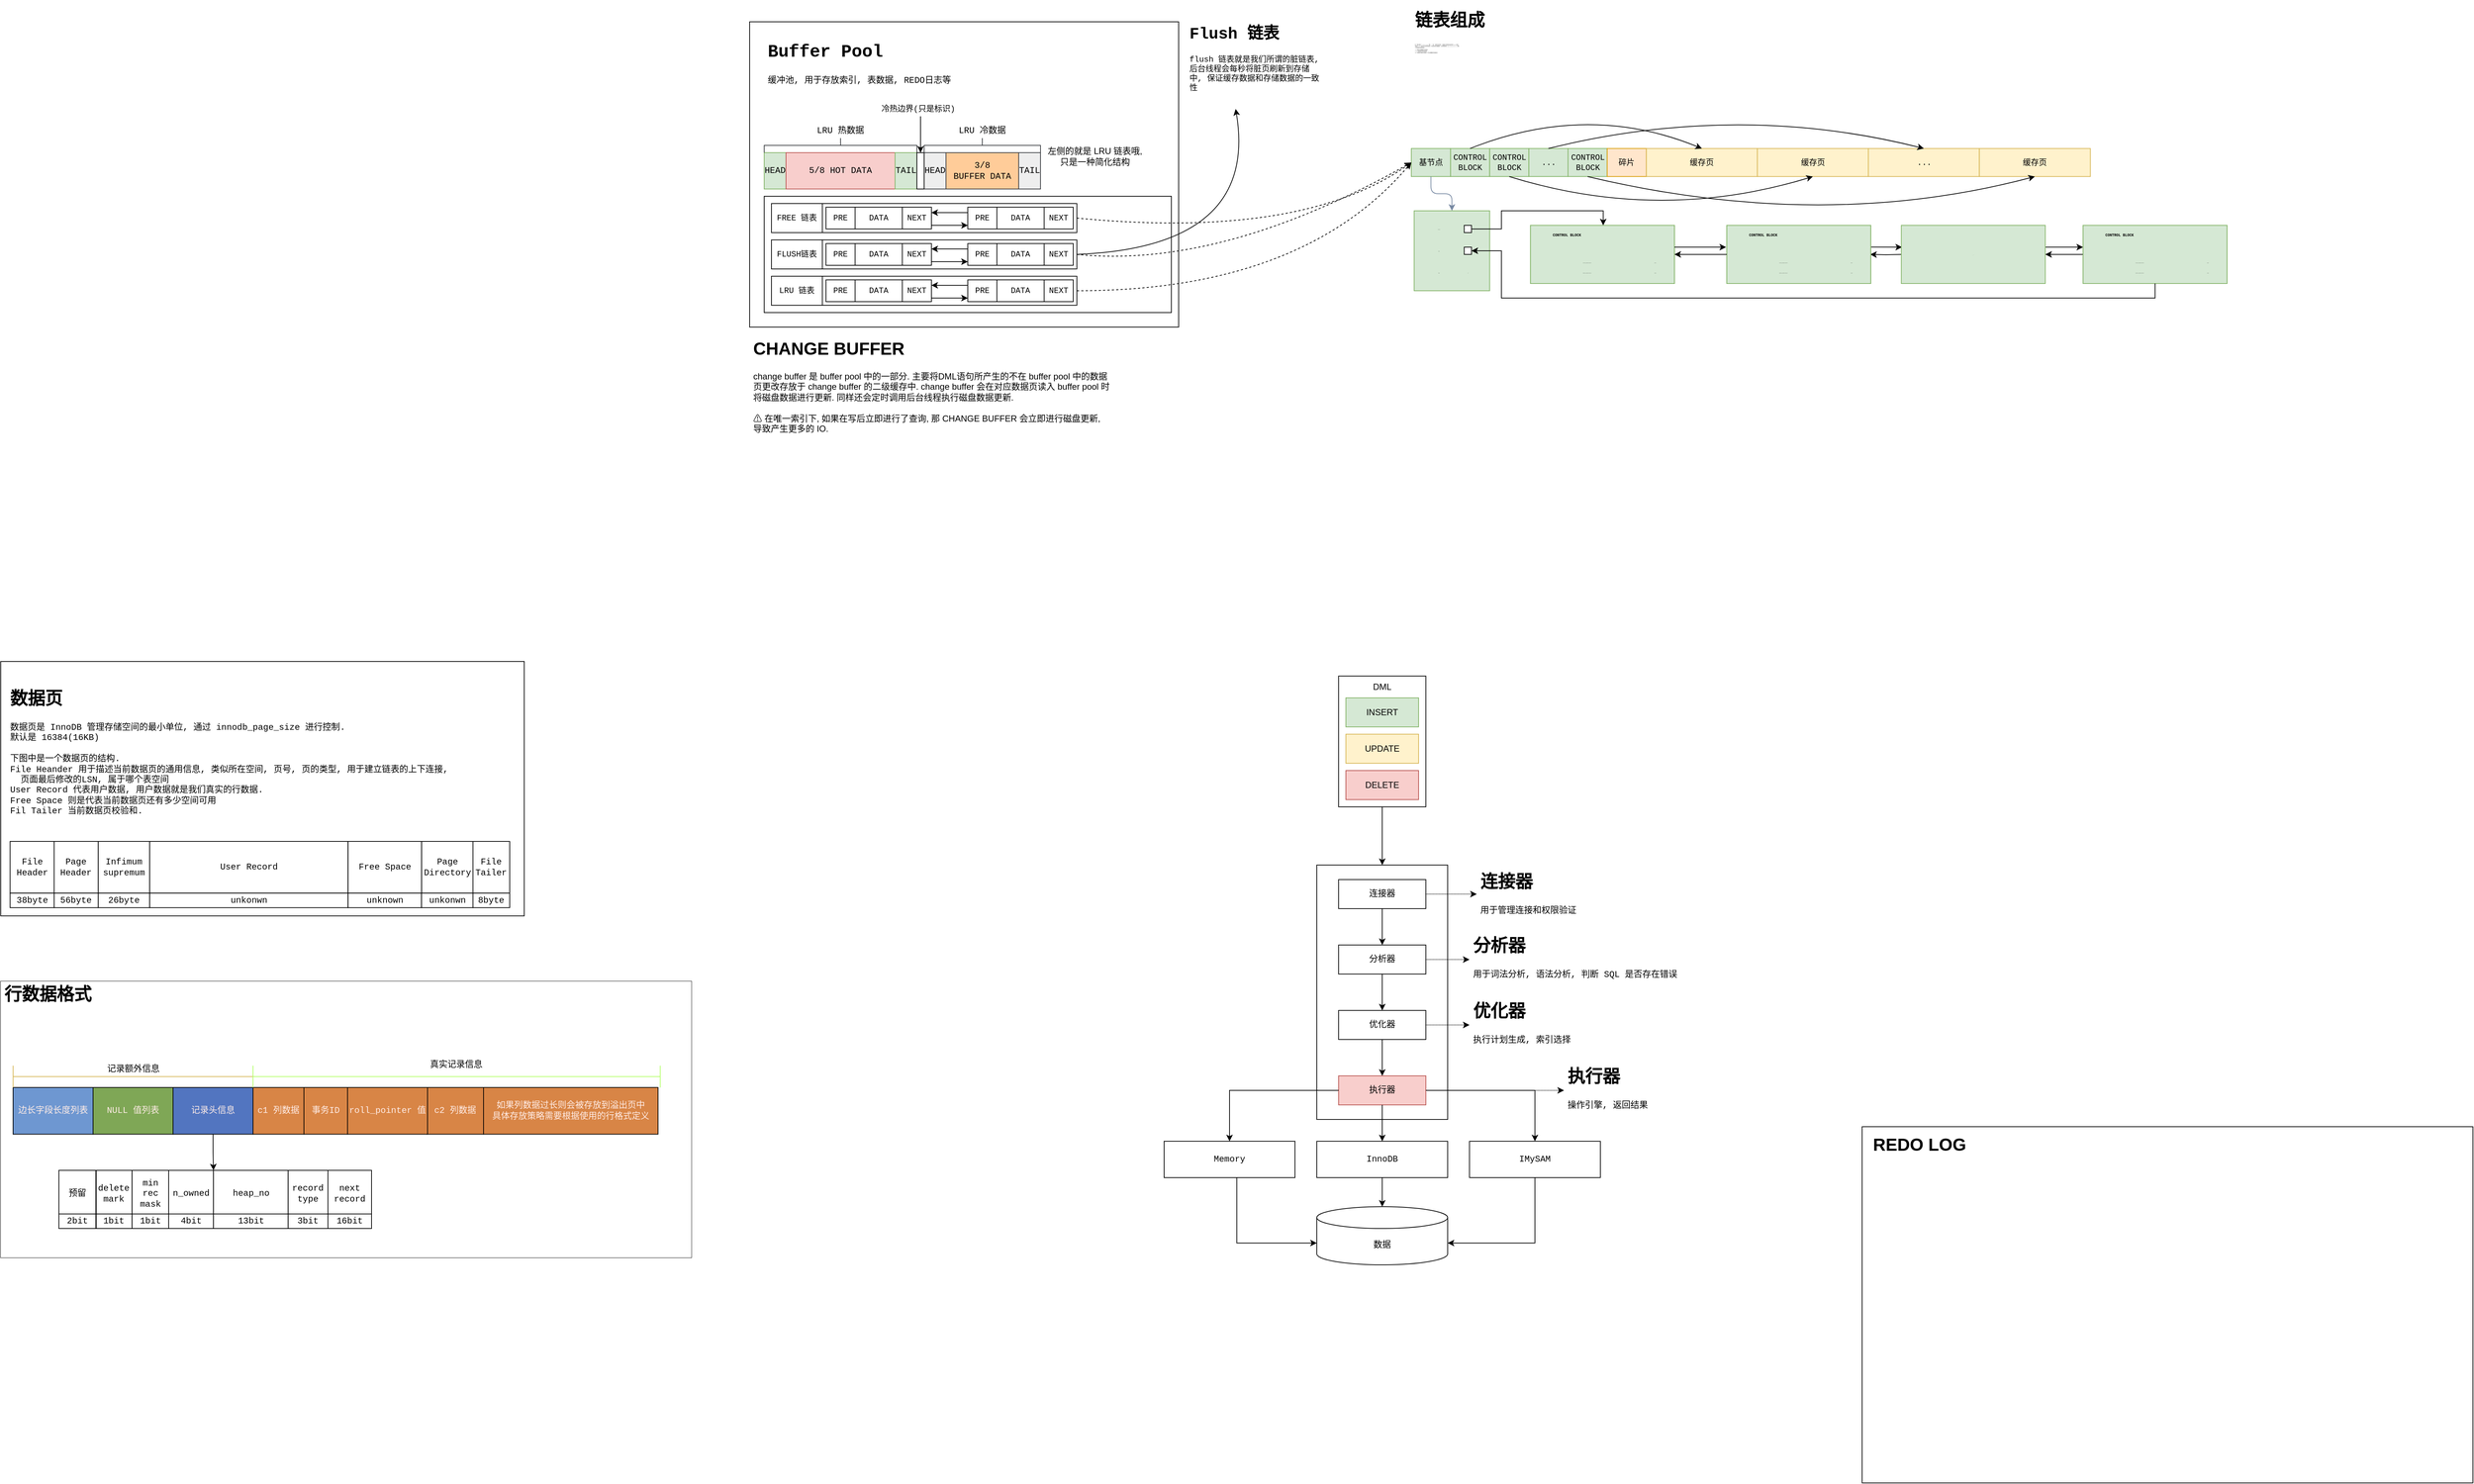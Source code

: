 <mxfile version="20.3.3" type="github" pages="2">
  <diagram id="IUVNri6rh-2-FdHcO7aX" name="结构">
    <mxGraphModel dx="3596" dy="2129" grid="1" gridSize="10" guides="1" tooltips="1" connect="1" arrows="1" fold="1" page="1" pageScale="1" pageWidth="850" pageHeight="1100" math="0" shadow="0">
      <root>
        <mxCell id="0" />
        <mxCell id="1" parent="0" />
        <mxCell id="YAavre0zh-Ue7fDhdw5P-21" value="&lt;h1&gt;执行器&lt;/h1&gt;&lt;div style=&quot;text-align: center;&quot;&gt;操作引擎, 返回结果&lt;/div&gt;" style="text;html=1;strokeColor=none;fillColor=none;spacing=5;spacingTop=-20;whiteSpace=wrap;overflow=hidden;rounded=0;labelBackgroundColor=none;fontFamily=Courier New;" parent="1" vertex="1">
          <mxGeometry x="450" y="552.5" width="290" height="75" as="geometry" />
        </mxCell>
        <mxCell id="YAavre0zh-Ue7fDhdw5P-31" value="" style="group;fontFamily=Courier New;labelBackgroundColor=none;rounded=0;" parent="1" vertex="1" connectable="0">
          <mxGeometry x="-1700" width="720" height="350" as="geometry" />
        </mxCell>
        <mxCell id="YAavre0zh-Ue7fDhdw5P-29" value="" style="rounded=0;whiteSpace=wrap;html=1;labelBackgroundColor=none;fontFamily=Courier New;" parent="YAavre0zh-Ue7fDhdw5P-31" vertex="1">
          <mxGeometry width="720" height="350" as="geometry" />
        </mxCell>
        <mxCell id="YAavre0zh-Ue7fDhdw5P-30" value="&lt;h1&gt;数据页&lt;/h1&gt;&lt;div&gt;数据页是 InnoDB 管理存储空间的最小单位, 通过 innodb_page_size 进行控制.&amp;nbsp;&lt;/div&gt;&lt;div&gt;默认是 16384(16KB)&lt;/div&gt;&lt;div&gt;&lt;br&gt;&lt;/div&gt;&lt;div&gt;下图中是一个数据页的结构.&lt;/div&gt;&lt;div&gt;File Heander 用于描述当前数据页的通用信息, 类似所在空间, 页号, 页的类型, 用于建立链表的上下连接, &lt;span style=&quot;white-space: pre;&quot;&gt; &lt;/span&gt;&amp;nbsp;页面最后修改的LSN, 属于哪个表空间&lt;/div&gt;&lt;div&gt;User Record 代表用户数据, 用户数据就是我们真实的行数据.&lt;/div&gt;&lt;div&gt;Free Space 则是代表当前数据页还有多少空间可用&lt;/div&gt;&lt;div&gt;Fil Tailer 当前数据页校验和.&lt;/div&gt;&lt;div&gt;&lt;br&gt;&lt;/div&gt;" style="text;html=1;strokeColor=none;fillColor=none;spacing=0;spacingTop=0;whiteSpace=wrap;overflow=hidden;rounded=0;labelBackgroundColor=none;fontFamily=Courier New;" parent="YAavre0zh-Ue7fDhdw5P-31" vertex="1">
          <mxGeometry x="12.86" y="17.72" width="607.14" height="212.28" as="geometry" />
        </mxCell>
        <mxCell id="YAavre0zh-Ue7fDhdw5P-108" value="" style="group;rounded=0;" parent="YAavre0zh-Ue7fDhdw5P-31" vertex="1" connectable="0">
          <mxGeometry x="12.86" y="247.5" width="687.14" height="91.17" as="geometry" />
        </mxCell>
        <mxCell id="YAavre0zh-Ue7fDhdw5P-50" value="" style="group;fontFamily=Courier New;labelBackgroundColor=none;rounded=0;" parent="YAavre0zh-Ue7fDhdw5P-108" vertex="1" connectable="0">
          <mxGeometry width="687.14" height="71.17" as="geometry" />
        </mxCell>
        <mxCell id="YAavre0zh-Ue7fDhdw5P-32" value="File&lt;br&gt;Header" style="rounded=0;whiteSpace=wrap;html=1;labelBackgroundColor=none;fontFamily=Courier New;" parent="YAavre0zh-Ue7fDhdw5P-50" vertex="1">
          <mxGeometry width="60.63" height="71.17" as="geometry" />
        </mxCell>
        <mxCell id="YAavre0zh-Ue7fDhdw5P-48" value="Page&lt;br&gt;Directory" style="rounded=0;whiteSpace=wrap;html=1;labelBackgroundColor=none;fontFamily=Courier New;" parent="YAavre0zh-Ue7fDhdw5P-50" vertex="1">
          <mxGeometry x="565.88" width="70.735" height="71.17" as="geometry" />
        </mxCell>
        <mxCell id="YAavre0zh-Ue7fDhdw5P-49" value="File&lt;br&gt;Tailer" style="rounded=0;whiteSpace=wrap;html=1;labelBackgroundColor=none;fontFamily=Courier New;" parent="YAavre0zh-Ue7fDhdw5P-50" vertex="1">
          <mxGeometry x="636.615" width="50.525" height="71.17" as="geometry" />
        </mxCell>
        <mxCell id="YAavre0zh-Ue7fDhdw5P-33" value="Page&lt;br&gt;Header" style="rounded=0;whiteSpace=wrap;html=1;labelBackgroundColor=none;fontFamily=Courier New;" parent="YAavre0zh-Ue7fDhdw5P-108" vertex="1">
          <mxGeometry x="60.63" width="60.63" height="71.17" as="geometry" />
        </mxCell>
        <mxCell id="YAavre0zh-Ue7fDhdw5P-39" value="Infimum&lt;br&gt;supremum" style="rounded=0;whiteSpace=wrap;html=1;labelBackgroundColor=none;fontFamily=Courier New;" parent="YAavre0zh-Ue7fDhdw5P-108" vertex="1">
          <mxGeometry x="121.26" width="70.735" height="71.17" as="geometry" />
        </mxCell>
        <mxCell id="YAavre0zh-Ue7fDhdw5P-46" value="User Record" style="rounded=0;whiteSpace=wrap;html=1;labelBackgroundColor=none;fontFamily=Courier New;" parent="YAavre0zh-Ue7fDhdw5P-108" vertex="1">
          <mxGeometry x="191.995" width="272.835" height="71.17" as="geometry" />
        </mxCell>
        <mxCell id="YAavre0zh-Ue7fDhdw5P-47" value="Free Space" style="rounded=0;whiteSpace=wrap;html=1;labelBackgroundColor=none;fontFamily=Courier New;" parent="YAavre0zh-Ue7fDhdw5P-108" vertex="1">
          <mxGeometry x="464.83" width="101.05" height="71.17" as="geometry" />
        </mxCell>
        <mxCell id="YAavre0zh-Ue7fDhdw5P-107" value="" style="group;rounded=0;" parent="YAavre0zh-Ue7fDhdw5P-108" vertex="1" connectable="0">
          <mxGeometry y="71.17" width="687.14" height="20.0" as="geometry" />
        </mxCell>
        <mxCell id="YAavre0zh-Ue7fDhdw5P-103" value="56byte" style="rounded=0;whiteSpace=wrap;html=1;labelBackgroundColor=none;fontFamily=Courier New;container=0;" parent="YAavre0zh-Ue7fDhdw5P-107" vertex="1">
          <mxGeometry x="60.63" width="60.63" height="20.0" as="geometry" />
        </mxCell>
        <mxCell id="YAavre0zh-Ue7fDhdw5P-104" value="26byte" style="rounded=0;whiteSpace=wrap;html=1;labelBackgroundColor=none;fontFamily=Courier New;container=0;" parent="YAavre0zh-Ue7fDhdw5P-107" vertex="1">
          <mxGeometry x="121.26" width="70.735" height="20.0" as="geometry" />
        </mxCell>
        <mxCell id="YAavre0zh-Ue7fDhdw5P-105" value="unkonwn" style="rounded=0;whiteSpace=wrap;html=1;labelBackgroundColor=none;fontFamily=Courier New;container=0;" parent="YAavre0zh-Ue7fDhdw5P-107" vertex="1">
          <mxGeometry x="191.995" width="272.835" height="20.0" as="geometry" />
        </mxCell>
        <mxCell id="YAavre0zh-Ue7fDhdw5P-106" value="unknown" style="rounded=0;whiteSpace=wrap;html=1;labelBackgroundColor=none;fontFamily=Courier New;container=0;" parent="YAavre0zh-Ue7fDhdw5P-107" vertex="1">
          <mxGeometry x="464.83" width="101.05" height="20.0" as="geometry" />
        </mxCell>
        <mxCell id="YAavre0zh-Ue7fDhdw5P-100" value="38byte" style="rounded=0;whiteSpace=wrap;html=1;labelBackgroundColor=none;fontFamily=Courier New;container=0;" parent="YAavre0zh-Ue7fDhdw5P-107" vertex="1">
          <mxGeometry width="60.63" height="20.0" as="geometry" />
        </mxCell>
        <mxCell id="YAavre0zh-Ue7fDhdw5P-101" value="unkonwn" style="rounded=0;whiteSpace=wrap;html=1;labelBackgroundColor=none;fontFamily=Courier New;container=0;" parent="YAavre0zh-Ue7fDhdw5P-107" vertex="1">
          <mxGeometry x="565.88" width="70.735" height="20.0" as="geometry" />
        </mxCell>
        <mxCell id="YAavre0zh-Ue7fDhdw5P-102" value="8byte" style="rounded=0;whiteSpace=wrap;html=1;labelBackgroundColor=none;fontFamily=Courier New;container=0;" parent="YAavre0zh-Ue7fDhdw5P-107" vertex="1">
          <mxGeometry x="636.615" width="50.525" height="20.0" as="geometry" />
        </mxCell>
        <mxCell id="YAavre0zh-Ue7fDhdw5P-98" value="" style="group;strokeColor=default;rounded=0;" parent="1" vertex="1" connectable="0">
          <mxGeometry x="-1700" y="440" width="950" height="380" as="geometry" />
        </mxCell>
        <mxCell id="YAavre0zh-Ue7fDhdw5P-96" value="&lt;h1&gt;行数据格式&lt;/h1&gt;" style="text;html=1;strokeColor=none;fillColor=default;spacing=5;spacingTop=-20;whiteSpace=wrap;overflow=hidden;rounded=0;labelBackgroundColor=none;fontFamily=Courier New;fontColor=#000000;" parent="YAavre0zh-Ue7fDhdw5P-98" vertex="1">
          <mxGeometry width="950" height="380" as="geometry" />
        </mxCell>
        <mxCell id="YAavre0zh-Ue7fDhdw5P-97" value="" style="group;rounded=0;" parent="YAavre0zh-Ue7fDhdw5P-98" vertex="1" connectable="0">
          <mxGeometry x="17" y="100" width="890" height="240" as="geometry" />
        </mxCell>
        <mxCell id="YAavre0zh-Ue7fDhdw5P-81" value="" style="group;rounded=0;" parent="YAavre0zh-Ue7fDhdw5P-97" vertex="1" connectable="0">
          <mxGeometry width="890" height="110.29" as="geometry" />
        </mxCell>
        <mxCell id="YAavre0zh-Ue7fDhdw5P-59" value="边长字段长度列表" style="rounded=0;whiteSpace=wrap;html=1;labelBackgroundColor=none;fillColor=#6e97d1;fontFamily=Courier New;fontColor=#FFECE6;" parent="YAavre0zh-Ue7fDhdw5P-81" vertex="1">
          <mxGeometry y="46.0" width="110" height="64.29" as="geometry" />
        </mxCell>
        <mxCell id="YAavre0zh-Ue7fDhdw5P-60" value="NULL 值列表" style="rounded=0;whiteSpace=wrap;html=1;labelBackgroundColor=none;fontFamily=Courier New;fillColor=#7fa756;fontColor=#FFECE6;" parent="YAavre0zh-Ue7fDhdw5P-81" vertex="1">
          <mxGeometry x="110" y="46.0" width="110" height="64.29" as="geometry" />
        </mxCell>
        <mxCell id="YAavre0zh-Ue7fDhdw5P-61" value="记录头信息" style="rounded=0;whiteSpace=wrap;html=1;labelBackgroundColor=none;fontFamily=Courier New;fillColor=#5275c0;fontColor=#FFECE6;" parent="YAavre0zh-Ue7fDhdw5P-81" vertex="1">
          <mxGeometry x="220" y="46.0" width="110" height="64.29" as="geometry" />
        </mxCell>
        <mxCell id="YAavre0zh-Ue7fDhdw5P-62" value="c1 列数据&lt;span style=&quot;font-size: 0px; text-align: start;&quot;&gt;%3CmxGraphModel%3E%3Croot%3E%3CmxCell%20id%3D%220%22%2F%3E%3CmxCell%20id%3D%221%22%20parent%3D%220%22%2F%3E%3CmxCell%20id%3D%222%22%20value%3D%22%E8%AE%B0%E5%BD%95%E5%A4%B4%E4%BF%A1%E6%81%AF%22%20style%3D%22rounded%3D0%3BwhiteSpace%3Dwrap%3Bhtml%3D1%3BlabelBackgroundColor%3D%23FFFFFF%3B%22%20vertex%3D%221%22%20parent%3D%221%22%3E%3CmxGeometry%20x%3D%22-1430%22%20y%3D%22415.71%22%20width%3D%22110%22%20height%3D%2264.29%22%20as%3D%22geometry%22%2F%3E%3C%2FmxCell%3E%3C%2Froot%3E%3C%2FmxGraphModel%3E&lt;/span&gt;" style="rounded=0;whiteSpace=wrap;html=1;labelBackgroundColor=none;fontFamily=Courier New;fillColor=#d88546;fontColor=#FFECE6;" parent="YAavre0zh-Ue7fDhdw5P-81" vertex="1">
          <mxGeometry x="330" y="46" width="70" height="64.29" as="geometry" />
        </mxCell>
        <mxCell id="YAavre0zh-Ue7fDhdw5P-63" value="c2 列数据&lt;span style=&quot;font-size: 0px; text-align: start;&quot;&gt;%3CmxGraphModel%3E%3Croot%3E%3CmxCell%20id%3D%220%22%2F%3E%3CmxCell%20id%3D%221%22%20parent%3D%220%22%2F%3E%3CmxCell%20id%3D%222%22%20value%3D%22%E8%AE%B0%E5%BD%95%E5%A4%B4%E4%BF%A1%E6%81%AF%22%20style%3D%22rounded%3D0%3BwhiteSpace%3Dwrap%3Bhtml%3D1%3BlabelBackgroundColor%3D%23FFFFFF%3B%22%20vertex%3D%221%22%20parent%3D%221%22%3E%3CmxGeometry%20x%3D%22-1430%22%20y%3D%22415.71%22%20width%3D%22110%22%20height%3D%2264.29%22%20as%3D%22geometry%22%2F%3E%3C%2FmxCell%3E%3C%2Froot%3E%3C%2FmxGraphModel%3E&lt;/span&gt;" style="rounded=0;whiteSpace=wrap;html=1;labelBackgroundColor=none;fontFamily=Courier New;fillColor=#D88546;fontColor=#FFECE6;" parent="YAavre0zh-Ue7fDhdw5P-81" vertex="1">
          <mxGeometry x="569" y="46" width="78" height="64.29" as="geometry" />
        </mxCell>
        <mxCell id="YAavre0zh-Ue7fDhdw5P-64" value="事务ID&lt;span style=&quot;font-size: 0px; text-align: start;&quot;&gt;%3CmxGraphModel%3E%3Croot%3E%3CmxCell%20id%3D%220%22%2F%3E%3CmxCell%20id%3D%221%22%20parent%3D%220%22%2F%3E%3CmxCell%20id%3D%222%22%20value%3D%22c2%20%E5%88%97%E6%95%B0%E6%8D%AE%26lt%3Bspan%20style%3D%26quot%3Bcolor%3A%20rgba(0%2C%200%2C%200%2C%200)%3B%20font-family%3A%20monospace%3B%20font-size%3A%200px%3B%20text-align%3A%20start%3B%20background-color%3A%20rgb(248%2C%20249%2C%20250)%3B%26quot%3B%26gt%3B%253CmxGraphModel%253E%253Croot%253E%253CmxCell%2520id%253D%25220%2522%252F%253E%253CmxCell%2520id%253D%25221%2522%2520parent%253D%25220%2522%252F%253E%253CmxCell%2520id%253D%25222%2522%2520value%253D%2522%25E8%25AE%25B0%25E5%25BD%2595%25E5%25A4%25B4%25E4%25BF%25A1%25E6%2581%25AF%2522%2520style%253D%2522rounded%253D0%253BwhiteSpace%253Dwrap%253Bhtml%253D1%253BlabelBackgroundColor%253D%2523FFFFFF%253B%2522%2520vertex%253D%25221%2522%2520parent%253D%25221%2522%253E%253CmxGeometry%2520x%253D%2522-1430%2522%2520y%253D%2522415.71%2522%2520width%253D%2522110%2522%2520height%253D%252264.29%2522%2520as%253D%2522geometry%2522%252F%253E%253C%252FmxCell%253E%253C%252Froot%253E%253C%252FmxGraphModel%253E%26lt%3B%2Fspan%26gt%3B%22%20style%3D%22rounded%3D0%3BwhiteSpace%3Dwrap%3Bhtml%3D1%3BlabelBackgroundColor%3D%23FFFFFF%3B%22%20vertex%3D%221%22%20parent%3D%221%22%3E%3CmxGeometry%20x%3D%22-1160%22%20y%3D%22415.71%22%20width%3D%2260%22%20height%3D%2264.29%22%20as%3D%22geometry%22%2F%3E%3C%2FmxCell%3E%3C%2Froot%3E%3C%2FmxGraphModel%3E&lt;/span&gt;" style="rounded=0;whiteSpace=wrap;html=1;labelBackgroundColor=none;fontFamily=Courier New;fillColor=#D88546;fontColor=#FFECE6;" parent="YAavre0zh-Ue7fDhdw5P-81" vertex="1">
          <mxGeometry x="400" y="46.0" width="60" height="64.29" as="geometry" />
        </mxCell>
        <mxCell id="YAavre0zh-Ue7fDhdw5P-65" value="roll_pointer 值" style="rounded=0;whiteSpace=wrap;html=1;labelBackgroundColor=none;fontFamily=Courier New;fillColor=#D88546;fontColor=#FFECE6;" parent="YAavre0zh-Ue7fDhdw5P-81" vertex="1">
          <mxGeometry x="460" y="46" width="110" height="64.29" as="geometry" />
        </mxCell>
        <mxCell id="YAavre0zh-Ue7fDhdw5P-66" value="如果列数据过长则会被存放到溢出页中&lt;br&gt;具体存放策略需要根据使用的行格式定义" style="rounded=0;whiteSpace=wrap;html=1;labelBackgroundColor=none;fontFamily=Courier New;fillColor=#D88546;fontColor=#FFECE6;" parent="YAavre0zh-Ue7fDhdw5P-81" vertex="1">
          <mxGeometry x="647" y="46.0" width="240" height="64.29" as="geometry" />
        </mxCell>
        <mxCell id="YAavre0zh-Ue7fDhdw5P-71" value="记录额外信息" style="text;html=1;align=center;verticalAlign=middle;whiteSpace=wrap;rounded=0;labelBackgroundColor=none;fontFamily=Courier New;" parent="YAavre0zh-Ue7fDhdw5P-81" vertex="1">
          <mxGeometry x="127.5" y="6" width="75" height="30" as="geometry" />
        </mxCell>
        <mxCell id="YAavre0zh-Ue7fDhdw5P-75" value="" style="shape=crossbar;whiteSpace=wrap;html=1;rounded=0;labelBackgroundColor=none;fillColor=#fff2cc;strokeColor=#d6b656;fontFamily=Courier New;" parent="YAavre0zh-Ue7fDhdw5P-81" vertex="1">
          <mxGeometry y="16" width="330" height="30" as="geometry" />
        </mxCell>
        <mxCell id="YAavre0zh-Ue7fDhdw5P-78" value="" style="shape=crossbar;whiteSpace=wrap;html=1;rounded=0;labelBackgroundColor=none;fillColor=#fff2cc;strokeColor=#B3FF66;fontFamily=Courier New;" parent="YAavre0zh-Ue7fDhdw5P-81" vertex="1">
          <mxGeometry x="330" y="16" width="560" height="30" as="geometry" />
        </mxCell>
        <mxCell id="YAavre0zh-Ue7fDhdw5P-79" value="真实记录信息" style="text;html=1;align=center;verticalAlign=middle;whiteSpace=wrap;rounded=0;labelBackgroundColor=none;fontFamily=Courier New;" parent="YAavre0zh-Ue7fDhdw5P-81" vertex="1">
          <mxGeometry x="572" width="75" height="30" as="geometry" />
        </mxCell>
        <mxCell id="YAavre0zh-Ue7fDhdw5P-82" style="edgeStyle=orthogonalEdgeStyle;rounded=0;orthogonalLoop=1;jettySize=auto;html=1;labelBackgroundColor=none;fontFamily=Courier New;fontColor=#FFECE6;entryX=1;entryY=0;entryDx=0;entryDy=0;" parent="YAavre0zh-Ue7fDhdw5P-97" source="YAavre0zh-Ue7fDhdw5P-61" target="YAavre0zh-Ue7fDhdw5P-55" edge="1">
          <mxGeometry relative="1" as="geometry">
            <mxPoint x="275" y="200" as="targetPoint" />
          </mxGeometry>
        </mxCell>
        <mxCell id="YAavre0zh-Ue7fDhdw5P-94" value="" style="group;rounded=0;" parent="YAavre0zh-Ue7fDhdw5P-97" vertex="1" connectable="0">
          <mxGeometry x="63" y="160" width="430" height="80" as="geometry" />
        </mxCell>
        <mxCell id="YAavre0zh-Ue7fDhdw5P-53" value="delete&lt;br&gt;mark" style="rounded=0;whiteSpace=wrap;html=1;labelBackgroundColor=none;fontFamily=Courier New;container=0;" parent="YAavre0zh-Ue7fDhdw5P-94" vertex="1">
          <mxGeometry x="51.33" y="0.004" width="49.306" height="64.281" as="geometry" />
        </mxCell>
        <mxCell id="YAavre0zh-Ue7fDhdw5P-54" value="min rec&lt;br&gt;mask" style="rounded=0;whiteSpace=wrap;html=1;labelBackgroundColor=none;fontFamily=Courier New;container=0;" parent="YAavre0zh-Ue7fDhdw5P-94" vertex="1">
          <mxGeometry x="100.636" width="50.333" height="64.286" as="geometry" />
        </mxCell>
        <mxCell id="YAavre0zh-Ue7fDhdw5P-52" value="预留" style="rounded=0;whiteSpace=wrap;html=1;labelBackgroundColor=none;fontFamily=Courier New;container=0;" parent="YAavre0zh-Ue7fDhdw5P-94" vertex="1">
          <mxGeometry width="50.82" height="64.29" as="geometry" />
        </mxCell>
        <mxCell id="YAavre0zh-Ue7fDhdw5P-55" value="n_owned" style="rounded=0;whiteSpace=wrap;html=1;labelBackgroundColor=none;fontFamily=Courier New;container=0;" parent="YAavre0zh-Ue7fDhdw5P-94" vertex="1">
          <mxGeometry x="150.969" width="61.633" height="64.286" as="geometry" />
        </mxCell>
        <mxCell id="YAavre0zh-Ue7fDhdw5P-56" value="heap_no" style="rounded=0;whiteSpace=wrap;html=1;labelBackgroundColor=none;fontFamily=Courier New;container=0;" parent="YAavre0zh-Ue7fDhdw5P-94" vertex="1">
          <mxGeometry x="212.602" y="0.004" width="102.721" height="64.281" as="geometry" />
        </mxCell>
        <mxCell id="YAavre0zh-Ue7fDhdw5P-57" value="record&lt;br&gt;type" style="rounded=0;whiteSpace=wrap;html=1;labelBackgroundColor=none;fontFamily=Courier New;container=0;" parent="YAavre0zh-Ue7fDhdw5P-94" vertex="1">
          <mxGeometry x="315.32" width="54.68" height="64.29" as="geometry" />
        </mxCell>
        <mxCell id="YAavre0zh-Ue7fDhdw5P-58" value="next&lt;br&gt;record" style="rounded=0;whiteSpace=wrap;html=1;labelBackgroundColor=none;fontFamily=Courier New;container=0;" parent="YAavre0zh-Ue7fDhdw5P-94" vertex="1">
          <mxGeometry x="370" width="60" height="64.28" as="geometry" />
        </mxCell>
        <mxCell id="YAavre0zh-Ue7fDhdw5P-85" value="1bit" style="rounded=0;whiteSpace=wrap;html=1;labelBackgroundColor=none;fontFamily=Courier New;container=0;" parent="YAavre0zh-Ue7fDhdw5P-94" vertex="1">
          <mxGeometry x="51.33" y="60.001" width="49.306" height="19.997" as="geometry" />
        </mxCell>
        <mxCell id="YAavre0zh-Ue7fDhdw5P-86" value="1bit" style="rounded=0;whiteSpace=wrap;html=1;labelBackgroundColor=none;fontFamily=Courier New;container=0;" parent="YAavre0zh-Ue7fDhdw5P-94" vertex="1">
          <mxGeometry x="100.636" y="60" width="50.333" height="19.999" as="geometry" />
        </mxCell>
        <mxCell id="YAavre0zh-Ue7fDhdw5P-87" value="2bit" style="rounded=0;whiteSpace=wrap;html=1;labelBackgroundColor=none;fontFamily=Courier New;container=0;" parent="YAavre0zh-Ue7fDhdw5P-94" vertex="1">
          <mxGeometry y="60" width="50.82" height="20.0" as="geometry" />
        </mxCell>
        <mxCell id="YAavre0zh-Ue7fDhdw5P-88" value="4bit" style="rounded=0;whiteSpace=wrap;html=1;labelBackgroundColor=none;fontFamily=Courier New;container=0;" parent="YAavre0zh-Ue7fDhdw5P-94" vertex="1">
          <mxGeometry x="150.969" y="60" width="61.633" height="19.999" as="geometry" />
        </mxCell>
        <mxCell id="YAavre0zh-Ue7fDhdw5P-89" value="13bit" style="rounded=0;whiteSpace=wrap;html=1;labelBackgroundColor=none;fontFamily=Courier New;container=0;" parent="YAavre0zh-Ue7fDhdw5P-94" vertex="1">
          <mxGeometry x="212.602" y="60.001" width="102.721" height="19.997" as="geometry" />
        </mxCell>
        <mxCell id="YAavre0zh-Ue7fDhdw5P-90" value="3bit" style="rounded=0;whiteSpace=wrap;html=1;labelBackgroundColor=none;fontFamily=Courier New;container=0;" parent="YAavre0zh-Ue7fDhdw5P-94" vertex="1">
          <mxGeometry x="315.32" y="60" width="54.68" height="20.0" as="geometry" />
        </mxCell>
        <mxCell id="YAavre0zh-Ue7fDhdw5P-91" value="16bit" style="rounded=0;whiteSpace=wrap;html=1;labelBackgroundColor=none;fontFamily=Courier New;container=0;" parent="YAavre0zh-Ue7fDhdw5P-94" vertex="1">
          <mxGeometry x="370" y="60" width="60" height="19.997" as="geometry" />
        </mxCell>
        <mxCell id="7EPKmHzs8uaMfawisaXt-1" value="" style="group;rounded=0;" vertex="1" connectable="0" parent="1">
          <mxGeometry x="-100" y="20" width="710" height="810" as="geometry" />
        </mxCell>
        <mxCell id="YAavre0zh-Ue7fDhdw5P-1" value="" style="rounded=0;whiteSpace=wrap;html=1;fontFamily=Courier New;labelBackgroundColor=none;" parent="7EPKmHzs8uaMfawisaXt-1" vertex="1">
          <mxGeometry x="210" y="260" width="180" height="350" as="geometry" />
        </mxCell>
        <mxCell id="YAavre0zh-Ue7fDhdw5P-2" value="连接器" style="rounded=0;whiteSpace=wrap;html=1;fontFamily=Courier New;labelBackgroundColor=none;" parent="7EPKmHzs8uaMfawisaXt-1" vertex="1">
          <mxGeometry x="240" y="280" width="120" height="40" as="geometry" />
        </mxCell>
        <mxCell id="YAavre0zh-Ue7fDhdw5P-3" value="分析器" style="rounded=0;whiteSpace=wrap;html=1;fontFamily=Courier New;labelBackgroundColor=none;" parent="7EPKmHzs8uaMfawisaXt-1" vertex="1">
          <mxGeometry x="240" y="370" width="120" height="40" as="geometry" />
        </mxCell>
        <mxCell id="YAavre0zh-Ue7fDhdw5P-8" style="edgeStyle=orthogonalEdgeStyle;rounded=0;orthogonalLoop=1;jettySize=auto;html=1;entryX=0.5;entryY=0;entryDx=0;entryDy=0;fontFamily=Courier New;labelBackgroundColor=none;" parent="7EPKmHzs8uaMfawisaXt-1" source="YAavre0zh-Ue7fDhdw5P-2" target="YAavre0zh-Ue7fDhdw5P-3" edge="1">
          <mxGeometry relative="1" as="geometry" />
        </mxCell>
        <mxCell id="YAavre0zh-Ue7fDhdw5P-4" value="优化器" style="rounded=0;whiteSpace=wrap;html=1;fontFamily=Courier New;labelBackgroundColor=none;" parent="7EPKmHzs8uaMfawisaXt-1" vertex="1">
          <mxGeometry x="240" y="460" width="120" height="40" as="geometry" />
        </mxCell>
        <mxCell id="YAavre0zh-Ue7fDhdw5P-9" style="edgeStyle=orthogonalEdgeStyle;rounded=0;orthogonalLoop=1;jettySize=auto;html=1;entryX=0.5;entryY=0;entryDx=0;entryDy=0;fontFamily=Courier New;labelBackgroundColor=none;" parent="7EPKmHzs8uaMfawisaXt-1" source="YAavre0zh-Ue7fDhdw5P-3" target="YAavre0zh-Ue7fDhdw5P-4" edge="1">
          <mxGeometry relative="1" as="geometry" />
        </mxCell>
        <mxCell id="YAavre0zh-Ue7fDhdw5P-5" value="执行器" style="rounded=0;whiteSpace=wrap;html=1;fontFamily=Courier New;labelBackgroundColor=none;fillColor=#f8cecc;strokeColor=#b85450;" parent="7EPKmHzs8uaMfawisaXt-1" vertex="1">
          <mxGeometry x="240" y="550" width="120" height="40" as="geometry" />
        </mxCell>
        <mxCell id="YAavre0zh-Ue7fDhdw5P-10" style="edgeStyle=orthogonalEdgeStyle;rounded=0;orthogonalLoop=1;jettySize=auto;html=1;fontFamily=Courier New;labelBackgroundColor=none;" parent="7EPKmHzs8uaMfawisaXt-1" source="YAavre0zh-Ue7fDhdw5P-4" target="YAavre0zh-Ue7fDhdw5P-5" edge="1">
          <mxGeometry relative="1" as="geometry" />
        </mxCell>
        <mxCell id="YAavre0zh-Ue7fDhdw5P-6" value="数据" style="shape=cylinder3;whiteSpace=wrap;html=1;boundedLbl=1;backgroundOutline=1;size=15;fontFamily=Courier New;labelBackgroundColor=none;rounded=0;" parent="7EPKmHzs8uaMfawisaXt-1" vertex="1">
          <mxGeometry x="210" y="730" width="180" height="80" as="geometry" />
        </mxCell>
        <mxCell id="YAavre0zh-Ue7fDhdw5P-12" style="edgeStyle=orthogonalEdgeStyle;rounded=0;orthogonalLoop=1;jettySize=auto;html=1;fontFamily=Courier New;labelBackgroundColor=none;" parent="7EPKmHzs8uaMfawisaXt-1" source="YAavre0zh-Ue7fDhdw5P-7" target="YAavre0zh-Ue7fDhdw5P-6" edge="1">
          <mxGeometry relative="1" as="geometry" />
        </mxCell>
        <mxCell id="YAavre0zh-Ue7fDhdw5P-7" value="InnoDB" style="rounded=0;whiteSpace=wrap;html=1;fontFamily=Courier New;labelBackgroundColor=none;" parent="7EPKmHzs8uaMfawisaXt-1" vertex="1">
          <mxGeometry x="210" y="640" width="180" height="50" as="geometry" />
        </mxCell>
        <mxCell id="YAavre0zh-Ue7fDhdw5P-11" style="edgeStyle=orthogonalEdgeStyle;rounded=0;orthogonalLoop=1;jettySize=auto;html=1;entryX=0.5;entryY=0;entryDx=0;entryDy=0;fontFamily=Courier New;labelBackgroundColor=none;" parent="7EPKmHzs8uaMfawisaXt-1" source="YAavre0zh-Ue7fDhdw5P-5" target="YAavre0zh-Ue7fDhdw5P-7" edge="1">
          <mxGeometry relative="1" as="geometry" />
        </mxCell>
        <mxCell id="YAavre0zh-Ue7fDhdw5P-17" value="&lt;h1&gt;连接器&lt;/h1&gt;&lt;div&gt;&lt;span style=&quot;text-align: center;&quot;&gt;用于管理连接和权限验证&lt;/span&gt;&lt;br&gt;&lt;/div&gt;" style="text;html=1;strokeColor=none;fillColor=none;spacing=5;spacingTop=-20;whiteSpace=wrap;overflow=hidden;rounded=0;labelBackgroundColor=none;fontFamily=Courier New;" parent="7EPKmHzs8uaMfawisaXt-1" vertex="1">
          <mxGeometry x="430" y="265" width="160" height="70" as="geometry" />
        </mxCell>
        <mxCell id="YAavre0zh-Ue7fDhdw5P-14" style="edgeStyle=orthogonalEdgeStyle;rounded=0;orthogonalLoop=1;jettySize=auto;html=1;dashed=1;dashPattern=1 1;fontFamily=Courier New;labelBackgroundColor=none;" parent="7EPKmHzs8uaMfawisaXt-1" source="YAavre0zh-Ue7fDhdw5P-2" target="YAavre0zh-Ue7fDhdw5P-17" edge="1">
          <mxGeometry relative="1" as="geometry">
            <mxPoint x="430" y="300" as="targetPoint" />
          </mxGeometry>
        </mxCell>
        <mxCell id="YAavre0zh-Ue7fDhdw5P-18" value="&lt;h1&gt;分析器&lt;/h1&gt;&lt;div&gt;&lt;span style=&quot;text-align: center;&quot;&gt;用于词法分析, 语法分析, 判断 SQL 是否存在错误&lt;/span&gt;&lt;br&gt;&lt;/div&gt;" style="text;html=1;strokeColor=none;fillColor=none;spacing=5;spacingTop=-20;whiteSpace=wrap;overflow=hidden;rounded=0;labelBackgroundColor=none;fontFamily=Courier New;" parent="7EPKmHzs8uaMfawisaXt-1" vertex="1">
          <mxGeometry x="420" y="352.5" width="290" height="75" as="geometry" />
        </mxCell>
        <mxCell id="YAavre0zh-Ue7fDhdw5P-16" style="edgeStyle=orthogonalEdgeStyle;rounded=0;orthogonalLoop=1;jettySize=auto;html=1;dashed=1;dashPattern=1 1;fontFamily=Courier New;labelBackgroundColor=none;" parent="7EPKmHzs8uaMfawisaXt-1" source="YAavre0zh-Ue7fDhdw5P-3" target="YAavre0zh-Ue7fDhdw5P-18" edge="1">
          <mxGeometry relative="1" as="geometry">
            <mxPoint x="430" y="370" as="targetPoint" />
          </mxGeometry>
        </mxCell>
        <mxCell id="YAavre0zh-Ue7fDhdw5P-19" value="&lt;h1&gt;优化器&lt;/h1&gt;&lt;div style=&quot;text-align: center;&quot;&gt;执行计划生成, 索引选择&lt;/div&gt;" style="text;html=1;strokeColor=none;fillColor=none;spacing=5;spacingTop=-20;whiteSpace=wrap;overflow=hidden;rounded=0;labelBackgroundColor=none;fontFamily=Courier New;" parent="7EPKmHzs8uaMfawisaXt-1" vertex="1">
          <mxGeometry x="420" y="442.5" width="290" height="75" as="geometry" />
        </mxCell>
        <mxCell id="YAavre0zh-Ue7fDhdw5P-20" style="edgeStyle=orthogonalEdgeStyle;rounded=0;orthogonalLoop=1;jettySize=auto;html=1;dashed=1;dashPattern=1 1;fontFamily=Courier New;labelBackgroundColor=none;" parent="7EPKmHzs8uaMfawisaXt-1" source="YAavre0zh-Ue7fDhdw5P-4" target="YAavre0zh-Ue7fDhdw5P-19" edge="1">
          <mxGeometry relative="1" as="geometry" />
        </mxCell>
        <mxCell id="YAavre0zh-Ue7fDhdw5P-23" style="edgeStyle=orthogonalEdgeStyle;rounded=0;orthogonalLoop=1;jettySize=auto;html=1;fontFamily=Courier New;labelBackgroundColor=none;" parent="7EPKmHzs8uaMfawisaXt-1" source="YAavre0zh-Ue7fDhdw5P-22" target="YAavre0zh-Ue7fDhdw5P-6" edge="1">
          <mxGeometry relative="1" as="geometry">
            <Array as="points">
              <mxPoint x="100" y="780" />
            </Array>
          </mxGeometry>
        </mxCell>
        <mxCell id="YAavre0zh-Ue7fDhdw5P-22" value="Memory" style="rounded=0;whiteSpace=wrap;html=1;fontFamily=Courier New;labelBackgroundColor=none;" parent="7EPKmHzs8uaMfawisaXt-1" vertex="1">
          <mxGeometry y="640" width="180" height="50" as="geometry" />
        </mxCell>
        <mxCell id="YAavre0zh-Ue7fDhdw5P-24" style="edgeStyle=orthogonalEdgeStyle;rounded=0;orthogonalLoop=1;jettySize=auto;html=1;fontFamily=Courier New;labelBackgroundColor=none;" parent="7EPKmHzs8uaMfawisaXt-1" source="YAavre0zh-Ue7fDhdw5P-5" target="YAavre0zh-Ue7fDhdw5P-22" edge="1">
          <mxGeometry relative="1" as="geometry" />
        </mxCell>
        <mxCell id="YAavre0zh-Ue7fDhdw5P-28" style="edgeStyle=orthogonalEdgeStyle;rounded=0;orthogonalLoop=1;jettySize=auto;html=1;fontFamily=Courier New;labelBackgroundColor=none;" parent="7EPKmHzs8uaMfawisaXt-1" source="YAavre0zh-Ue7fDhdw5P-26" target="YAavre0zh-Ue7fDhdw5P-6" edge="1">
          <mxGeometry relative="1" as="geometry">
            <Array as="points">
              <mxPoint x="510" y="780" />
            </Array>
          </mxGeometry>
        </mxCell>
        <mxCell id="YAavre0zh-Ue7fDhdw5P-26" value="IMySAM" style="rounded=0;whiteSpace=wrap;html=1;fontFamily=Courier New;labelBackgroundColor=none;" parent="7EPKmHzs8uaMfawisaXt-1" vertex="1">
          <mxGeometry x="420" y="640" width="180" height="50" as="geometry" />
        </mxCell>
        <mxCell id="YAavre0zh-Ue7fDhdw5P-27" style="edgeStyle=orthogonalEdgeStyle;rounded=0;orthogonalLoop=1;jettySize=auto;html=1;entryX=0.5;entryY=0;entryDx=0;entryDy=0;fontFamily=Courier New;labelBackgroundColor=none;" parent="7EPKmHzs8uaMfawisaXt-1" source="YAavre0zh-Ue7fDhdw5P-5" target="YAavre0zh-Ue7fDhdw5P-26" edge="1">
          <mxGeometry relative="1" as="geometry" />
        </mxCell>
        <mxCell id="FzXjmgyCX7v3JYjFZw3R-7" value="" style="group;rounded=0;" vertex="1" connectable="0" parent="7EPKmHzs8uaMfawisaXt-1">
          <mxGeometry x="240" width="120" height="180" as="geometry" />
        </mxCell>
        <mxCell id="FzXjmgyCX7v3JYjFZw3R-1" value="" style="rounded=0;whiteSpace=wrap;html=1;container=0;" vertex="1" parent="FzXjmgyCX7v3JYjFZw3R-7">
          <mxGeometry width="120" height="180" as="geometry" />
        </mxCell>
        <mxCell id="FzXjmgyCX7v3JYjFZw3R-2" value="INSERT" style="rounded=0;whiteSpace=wrap;html=1;fillColor=#d5e8d4;strokeColor=#82b366;container=0;" vertex="1" parent="FzXjmgyCX7v3JYjFZw3R-7">
          <mxGeometry x="10" y="30" width="100" height="40" as="geometry" />
        </mxCell>
        <mxCell id="FzXjmgyCX7v3JYjFZw3R-3" value="UPDATE" style="rounded=0;whiteSpace=wrap;html=1;fillColor=#fff2cc;strokeColor=#d6b656;container=0;" vertex="1" parent="FzXjmgyCX7v3JYjFZw3R-7">
          <mxGeometry x="10" y="80" width="100" height="40" as="geometry" />
        </mxCell>
        <mxCell id="FzXjmgyCX7v3JYjFZw3R-4" value="DELETE" style="rounded=0;whiteSpace=wrap;html=1;fillColor=#f8cecc;strokeColor=#b85450;container=0;" vertex="1" parent="FzXjmgyCX7v3JYjFZw3R-7">
          <mxGeometry x="10" y="130" width="100" height="40" as="geometry" />
        </mxCell>
        <mxCell id="FzXjmgyCX7v3JYjFZw3R-5" value="DML" style="text;html=1;strokeColor=none;fillColor=none;align=center;verticalAlign=middle;whiteSpace=wrap;rounded=0;container=0;" vertex="1" parent="FzXjmgyCX7v3JYjFZw3R-7">
          <mxGeometry x="30" y="10" width="60" height="10" as="geometry" />
        </mxCell>
        <mxCell id="FzXjmgyCX7v3JYjFZw3R-9" style="edgeStyle=orthogonalEdgeStyle;rounded=0;orthogonalLoop=1;jettySize=auto;html=1;entryX=0.5;entryY=0;entryDx=0;entryDy=0;" edge="1" parent="7EPKmHzs8uaMfawisaXt-1" source="FzXjmgyCX7v3JYjFZw3R-1" target="YAavre0zh-Ue7fDhdw5P-1">
          <mxGeometry relative="1" as="geometry">
            <mxPoint x="-180" y="-210" as="targetPoint" />
          </mxGeometry>
        </mxCell>
        <mxCell id="YAavre0zh-Ue7fDhdw5P-25" style="edgeStyle=orthogonalEdgeStyle;rounded=0;orthogonalLoop=1;jettySize=auto;html=1;dashed=1;dashPattern=1 1;fontFamily=Courier New;labelBackgroundColor=none;" parent="1" source="YAavre0zh-Ue7fDhdw5P-5" target="YAavre0zh-Ue7fDhdw5P-21" edge="1">
          <mxGeometry relative="1" as="geometry" />
        </mxCell>
        <mxCell id="d3JSU54Vz3teP3BHVPG1-94" value="" style="group" vertex="1" connectable="0" parent="1">
          <mxGeometry x="240" y="-860" width="1121.88" height="360" as="geometry" />
        </mxCell>
        <mxCell id="d3JSU54Vz3teP3BHVPG1-1" value="CONTROL&lt;br&gt;BLOCK" style="rounded=0;whiteSpace=wrap;html=1;fontFamily=Courier New;fontSize=11;fillColor=#d5e8d4;strokeColor=#82b366;container=0;" vertex="1" parent="d3JSU54Vz3teP3BHVPG1-94">
          <mxGeometry x="53.88" y="154.286" width="53.878" height="38.571" as="geometry" />
        </mxCell>
        <mxCell id="d3JSU54Vz3teP3BHVPG1-2" value="CONTROL&lt;br&gt;BLOCK" style="rounded=0;whiteSpace=wrap;html=1;fontFamily=Courier New;fontSize=11;fillColor=#d5e8d4;strokeColor=#82b366;container=0;" vertex="1" parent="d3JSU54Vz3teP3BHVPG1-94">
          <mxGeometry x="107.758" y="154.286" width="53.878" height="38.571" as="geometry" />
        </mxCell>
        <mxCell id="d3JSU54Vz3teP3BHVPG1-3" value="..." style="rounded=0;whiteSpace=wrap;html=1;fontFamily=Courier New;fontSize=11;fillColor=#d5e8d4;strokeColor=#82b366;container=0;" vertex="1" parent="d3JSU54Vz3teP3BHVPG1-94">
          <mxGeometry x="161.635" y="154.286" width="53.878" height="38.571" as="geometry" />
        </mxCell>
        <mxCell id="d3JSU54Vz3teP3BHVPG1-4" value="CONTROL&lt;br&gt;BLOCK" style="rounded=0;whiteSpace=wrap;html=1;fontFamily=Courier New;fontSize=11;fillColor=#d5e8d4;strokeColor=#82b366;container=0;" vertex="1" parent="d3JSU54Vz3teP3BHVPG1-94">
          <mxGeometry x="215.513" y="154.286" width="53.878" height="38.571" as="geometry" />
        </mxCell>
        <mxCell id="d3JSU54Vz3teP3BHVPG1-5" value="碎片" style="rounded=0;whiteSpace=wrap;html=1;fontFamily=Courier New;fontSize=11;fillColor=#ffe6cc;strokeColor=#d79b00;container=0;" vertex="1" parent="d3JSU54Vz3teP3BHVPG1-94">
          <mxGeometry x="269.39" y="154.286" width="53.878" height="38.571" as="geometry" />
        </mxCell>
        <mxCell id="d3JSU54Vz3teP3BHVPG1-6" value="缓存页" style="rounded=0;whiteSpace=wrap;html=1;fontFamily=Courier New;fontSize=11;fillColor=#fff2cc;strokeColor=#d6b656;container=0;" vertex="1" parent="d3JSU54Vz3teP3BHVPG1-94">
          <mxGeometry x="323.268" y="154.286" width="152.653" height="38.571" as="geometry" />
        </mxCell>
        <mxCell id="d3JSU54Vz3teP3BHVPG1-7" value="缓存页" style="rounded=0;whiteSpace=wrap;html=1;fontFamily=Courier New;fontSize=11;fillColor=#fff2cc;strokeColor=#d6b656;container=0;" vertex="1" parent="d3JSU54Vz3teP3BHVPG1-94">
          <mxGeometry x="475.921" y="154.286" width="152.653" height="38.571" as="geometry" />
        </mxCell>
        <mxCell id="d3JSU54Vz3teP3BHVPG1-8" value="..." style="rounded=0;whiteSpace=wrap;html=1;fontFamily=Courier New;fontSize=11;fillColor=#fff2cc;strokeColor=#d6b656;container=0;" vertex="1" parent="d3JSU54Vz3teP3BHVPG1-94">
          <mxGeometry x="628.574" y="154.286" width="152.653" height="38.571" as="geometry" />
        </mxCell>
        <mxCell id="d3JSU54Vz3teP3BHVPG1-9" value="缓存页" style="rounded=0;whiteSpace=wrap;html=1;fontFamily=Courier New;fontSize=11;fillColor=#fff2cc;strokeColor=#d6b656;container=0;" vertex="1" parent="d3JSU54Vz3teP3BHVPG1-94">
          <mxGeometry x="781.227" y="154.286" width="152.653" height="38.571" as="geometry" />
        </mxCell>
        <mxCell id="d3JSU54Vz3teP3BHVPG1-10" value="" style="curved=1;endArrow=classic;html=1;rounded=0;fontFamily=Courier New;fontSize=11;exitX=0.5;exitY=0;exitDx=0;exitDy=0;entryX=0.5;entryY=0;entryDx=0;entryDy=0;" edge="1" parent="d3JSU54Vz3teP3BHVPG1-94" source="d3JSU54Vz3teP3BHVPG1-1" target="d3JSU54Vz3teP3BHVPG1-6">
          <mxGeometry width="50" height="50" relative="1" as="geometry">
            <mxPoint x="484.9" y="173.571" as="sourcePoint" />
            <mxPoint x="529.798" y="141.429" as="targetPoint" />
            <Array as="points">
              <mxPoint x="242.451" y="90" />
            </Array>
          </mxGeometry>
        </mxCell>
        <mxCell id="d3JSU54Vz3teP3BHVPG1-12" value="" style="curved=1;endArrow=classic;html=1;rounded=0;fontFamily=Courier New;fontSize=11;exitX=0.5;exitY=1;exitDx=0;exitDy=0;entryX=0.5;entryY=1;entryDx=0;entryDy=0;" edge="1" parent="d3JSU54Vz3teP3BHVPG1-94" source="d3JSU54Vz3teP3BHVPG1-2" target="d3JSU54Vz3teP3BHVPG1-7">
          <mxGeometry width="50" height="50" relative="1" as="geometry">
            <mxPoint x="116.737" y="237.857" as="sourcePoint" />
            <mxPoint x="435.513" y="237.857" as="targetPoint" />
            <Array as="points">
              <mxPoint x="341.227" y="257.143" />
            </Array>
          </mxGeometry>
        </mxCell>
        <mxCell id="d3JSU54Vz3teP3BHVPG1-13" value="" style="curved=1;endArrow=classic;html=1;rounded=0;fontFamily=Courier New;fontSize=11;exitX=0.5;exitY=0;exitDx=0;exitDy=0;entryX=0.5;entryY=0;entryDx=0;entryDy=0;" edge="1" parent="d3JSU54Vz3teP3BHVPG1-94" target="d3JSU54Vz3teP3BHVPG1-8">
          <mxGeometry width="50" height="50" relative="1" as="geometry">
            <mxPoint x="188.574" y="154.286" as="sourcePoint" />
            <mxPoint x="507.349" y="154.286" as="targetPoint" />
            <Array as="points">
              <mxPoint x="448.982" y="90" />
            </Array>
          </mxGeometry>
        </mxCell>
        <mxCell id="d3JSU54Vz3teP3BHVPG1-15" value="" style="curved=1;endArrow=classic;html=1;rounded=0;fontFamily=Courier New;fontSize=11;entryX=0.5;entryY=1;entryDx=0;entryDy=0;exitX=0.5;exitY=1;exitDx=0;exitDy=0;" edge="1" parent="d3JSU54Vz3teP3BHVPG1-94" source="d3JSU54Vz3teP3BHVPG1-4" target="d3JSU54Vz3teP3BHVPG1-9">
          <mxGeometry width="50" height="50" relative="1" as="geometry">
            <mxPoint x="116.737" y="263.571" as="sourcePoint" />
            <mxPoint x="161.635" y="231.429" as="targetPoint" />
            <Array as="points">
              <mxPoint x="565.717" y="270" />
            </Array>
          </mxGeometry>
        </mxCell>
        <mxCell id="d3JSU54Vz3teP3BHVPG1-19" value="基节点" style="rounded=0;whiteSpace=wrap;html=1;fontFamily=Courier New;fontSize=11;fillColor=#d5e8d4;strokeColor=#82b366;container=0;" vertex="1" parent="d3JSU54Vz3teP3BHVPG1-94">
          <mxGeometry y="154.286" width="53.878" height="38.571" as="geometry" />
        </mxCell>
        <mxCell id="d3JSU54Vz3teP3BHVPG1-90" value="&lt;h1 style=&quot;color: rgb(0, 0, 0); font-family: &amp;quot;Courier New&amp;quot;;&quot;&gt;链表组成&lt;/h1&gt;&lt;h1&gt;&lt;p style=&quot;color: rgb(0, 0, 0); font-family: &amp;quot;Courier New&amp;quot;; font-size: 1px; font-weight: 400;&quot;&gt;每一个缓存页都有一个 Control Block 控制, 一一对应. 当缓存也发生更改了, 那该缓存页的控制块就会被添加到 FRESH 链表中.&lt;/p&gt;&lt;p style=&quot;color: rgb(0, 0, 0); font-family: &amp;quot;Courier New&amp;quot;; font-size: 1px; font-weight: 400;&quot;&gt;控制块在 FRESH 链表后就不会再次更改其顺序, 或许如果还有存在数据变更, 只会更改控制块的 newest_modification LSN 数值.&lt;/p&gt;&lt;p style=&quot;color: rgb(0, 0, 0); font-family: &amp;quot;Courier New&amp;quot;; font-size: 1px; font-weight: 400;&quot;&gt;下方则是链表中的控制块信息&lt;/p&gt;&lt;p style=&quot;color: rgb(0, 0, 0); font-family: &amp;quot;Courier New&amp;quot;; font-size: 1px; font-weight: 400;&quot;&gt;LRU 存放的是冷热数据缓存页的控制块&lt;/p&gt;&lt;p style=&quot;color: rgb(0, 0, 0); font-family: &amp;quot;Courier New&amp;quot;; font-size: 1px; font-weight: 400;&quot;&gt;FLUSH 存放的是脏页所对应的控制块&lt;/p&gt;&lt;p style=&quot;color: rgb(0, 0, 0); font-family: &amp;quot;Courier New&amp;quot;; font-size: 1px; font-weight: 400;&quot;&gt;FREE 存放的是空白缓存页的控制块, 用于给新增数据分配新的缓存页&lt;/p&gt;&lt;/h1&gt;" style="text;html=1;strokeColor=none;fillColor=none;spacing=5;spacingTop=-20;whiteSpace=wrap;overflow=hidden;rounded=0;fontColor=#46495D;container=0;" vertex="1" parent="d3JSU54Vz3teP3BHVPG1-94">
          <mxGeometry y="-40" width="816.12" height="150" as="geometry" />
        </mxCell>
        <mxCell id="d3JSU54Vz3teP3BHVPG1-36" value="" style="group;fillColor=#d5e8d4;strokeColor=#82b366;rounded=0;container=0;" vertex="1" connectable="0" parent="d3JSU54Vz3teP3BHVPG1-94">
          <mxGeometry x="163.88" y="260" width="198" height="80" as="geometry" />
        </mxCell>
        <mxCell id="d3JSU54Vz3teP3BHVPG1-53" style="edgeStyle=orthogonalEdgeStyle;rounded=0;orthogonalLoop=1;jettySize=auto;html=1;entryX=0.996;entryY=0.5;entryDx=0;entryDy=0;fontFamily=Courier New;fontSize=1;entryPerimeter=0;" edge="1" parent="d3JSU54Vz3teP3BHVPG1-94" target="d3JSU54Vz3teP3BHVPG1-69">
          <mxGeometry relative="1" as="geometry">
            <mxPoint x="673.88" y="300.0" as="sourcePoint" />
            <mxPoint x="631.06" y="300.0" as="targetPoint" />
            <Array as="points" />
          </mxGeometry>
        </mxCell>
        <mxCell id="d3JSU54Vz3teP3BHVPG1-54" style="edgeStyle=orthogonalEdgeStyle;rounded=0;orthogonalLoop=1;jettySize=auto;html=1;fontFamily=Courier New;fontSize=1;exitX=0.996;exitY=0.374;exitDx=0;exitDy=0;exitPerimeter=0;" edge="1" parent="d3JSU54Vz3teP3BHVPG1-94" source="d3JSU54Vz3teP3BHVPG1-69">
          <mxGeometry relative="1" as="geometry">
            <mxPoint x="631.06" y="290.0" as="sourcePoint" />
            <mxPoint x="674.88" y="290" as="targetPoint" />
            <Array as="points">
              <mxPoint x="674.88" y="290" />
            </Array>
          </mxGeometry>
        </mxCell>
        <mxCell id="d3JSU54Vz3teP3BHVPG1-84" style="edgeStyle=orthogonalEdgeStyle;rounded=0;orthogonalLoop=1;jettySize=auto;html=1;fontFamily=Courier New;fontSize=5;" edge="1" parent="d3JSU54Vz3teP3BHVPG1-94" source="d3JSU54Vz3teP3BHVPG1-48">
          <mxGeometry relative="1" as="geometry">
            <mxPoint x="923.88" y="290" as="targetPoint" />
            <Array as="points">
              <mxPoint x="923.88" y="290" />
            </Array>
          </mxGeometry>
        </mxCell>
        <mxCell id="d3JSU54Vz3teP3BHVPG1-48" value="...." style="rounded=0;whiteSpace=wrap;html=1;fontFamily=Courier New;fontSize=1;container=0;fillColor=#d5e8d4;strokeColor=#82b366;" vertex="1" parent="d3JSU54Vz3teP3BHVPG1-94">
          <mxGeometry x="673.88" y="260" width="198" height="80" as="geometry" />
        </mxCell>
        <mxCell id="d3JSU54Vz3teP3BHVPG1-68" value="" style="group;fillColor=#d5e8d4;strokeColor=#82b366;rounded=0;container=0;" vertex="1" connectable="0" parent="d3JSU54Vz3teP3BHVPG1-94">
          <mxGeometry x="433.88" y="260" width="198" height="80" as="geometry" />
        </mxCell>
        <mxCell id="d3JSU54Vz3teP3BHVPG1-76" value="" style="group;fillColor=#d5e8d4;strokeColor=#82b366;rounded=0;container=0;" vertex="1" connectable="0" parent="d3JSU54Vz3teP3BHVPG1-94">
          <mxGeometry x="923.88" y="260" width="198" height="80" as="geometry" />
        </mxCell>
        <mxCell id="d3JSU54Vz3teP3BHVPG1-85" style="edgeStyle=orthogonalEdgeStyle;rounded=0;orthogonalLoop=1;jettySize=auto;html=1;entryX=1;entryY=0.5;entryDx=0;entryDy=0;fontFamily=Courier New;fontSize=5;" edge="1" parent="d3JSU54Vz3teP3BHVPG1-94" source="d3JSU54Vz3teP3BHVPG1-77" target="d3JSU54Vz3teP3BHVPG1-48">
          <mxGeometry relative="1" as="geometry" />
        </mxCell>
        <mxCell id="d3JSU54Vz3teP3BHVPG1-20" value="" style="rounded=0;whiteSpace=wrap;html=1;fontFamily=Courier New;fontSize=11;fillColor=#d5e8d4;strokeColor=#82b366;container=0;" vertex="1" parent="d3JSU54Vz3teP3BHVPG1-94">
          <mxGeometry x="3.88" y="240" width="103.88" height="110" as="geometry" />
        </mxCell>
        <mxCell id="d3JSU54Vz3teP3BHVPG1-92" style="edgeStyle=orthogonalEdgeStyle;orthogonalLoop=1;jettySize=auto;html=1;entryX=0.5;entryY=0;entryDx=0;entryDy=0;strokeColor=#788AA3;fontColor=#46495D;fillColor=#B2C9AB;" edge="1" parent="d3JSU54Vz3teP3BHVPG1-94" source="d3JSU54Vz3teP3BHVPG1-19" target="d3JSU54Vz3teP3BHVPG1-20">
          <mxGeometry relative="1" as="geometry" />
        </mxCell>
        <mxCell id="d3JSU54Vz3teP3BHVPG1-21" value="" style="rounded=0;whiteSpace=wrap;html=1;fontFamily=Courier New;fontSize=1;container=0;" vertex="1" parent="d3JSU54Vz3teP3BHVPG1-94">
          <mxGeometry x="72.76" y="260" width="10" height="10" as="geometry" />
        </mxCell>
        <mxCell id="d3JSU54Vz3teP3BHVPG1-22" value="" style="rounded=0;whiteSpace=wrap;html=1;fontFamily=Courier New;fontSize=1;container=0;" vertex="1" parent="d3JSU54Vz3teP3BHVPG1-94">
          <mxGeometry x="72.76" y="290" width="10" height="10" as="geometry" />
        </mxCell>
        <mxCell id="d3JSU54Vz3teP3BHVPG1-23" value="START" style="text;html=1;strokeColor=none;fillColor=none;align=center;verticalAlign=middle;whiteSpace=wrap;rounded=0;fontFamily=Courier New;fontSize=1;container=0;" vertex="1" parent="d3JSU54Vz3teP3BHVPG1-94">
          <mxGeometry x="7.76" y="250" width="60" height="30" as="geometry" />
        </mxCell>
        <mxCell id="d3JSU54Vz3teP3BHVPG1-24" value="END" style="text;html=1;strokeColor=none;fillColor=none;align=center;verticalAlign=middle;whiteSpace=wrap;rounded=0;fontFamily=Courier New;fontSize=1;container=0;" vertex="1" parent="d3JSU54Vz3teP3BHVPG1-94">
          <mxGeometry x="7.76" y="280" width="60" height="30" as="geometry" />
        </mxCell>
        <mxCell id="d3JSU54Vz3teP3BHVPG1-25" value="END" style="text;html=1;strokeColor=none;fillColor=none;align=center;verticalAlign=middle;whiteSpace=wrap;rounded=0;fontFamily=Courier New;fontSize=1;container=0;" vertex="1" parent="d3JSU54Vz3teP3BHVPG1-94">
          <mxGeometry x="7.76" y="310" width="60" height="30" as="geometry" />
        </mxCell>
        <mxCell id="d3JSU54Vz3teP3BHVPG1-26" value="N" style="text;html=1;strokeColor=none;fillColor=none;align=center;verticalAlign=middle;whiteSpace=wrap;rounded=0;fontFamily=Courier New;fontSize=1;container=0;" vertex="1" parent="d3JSU54Vz3teP3BHVPG1-94">
          <mxGeometry x="47.76" y="310" width="60" height="30" as="geometry" />
        </mxCell>
        <mxCell id="d3JSU54Vz3teP3BHVPG1-30" value="" style="rounded=0;whiteSpace=wrap;html=1;fontFamily=Courier New;fontSize=1;fillColor=#d5e8d4;strokeColor=#82b366;container=0;" vertex="1" parent="d3JSU54Vz3teP3BHVPG1-94">
          <mxGeometry x="163.88" y="260" width="198" height="80" as="geometry" />
        </mxCell>
        <mxCell id="d3JSU54Vz3teP3BHVPG1-46" style="edgeStyle=orthogonalEdgeStyle;rounded=0;orthogonalLoop=1;jettySize=auto;html=1;fontFamily=Courier New;fontSize=1;" edge="1" parent="d3JSU54Vz3teP3BHVPG1-94" source="d3JSU54Vz3teP3BHVPG1-21" target="d3JSU54Vz3teP3BHVPG1-30">
          <mxGeometry relative="1" as="geometry">
            <Array as="points">
              <mxPoint x="123.88" y="265" />
              <mxPoint x="123.88" y="240" />
              <mxPoint x="263.88" y="240" />
            </Array>
          </mxGeometry>
        </mxCell>
        <mxCell id="d3JSU54Vz3teP3BHVPG1-31" value="oldest_modification:" style="text;html=1;strokeColor=none;fillColor=none;align=center;verticalAlign=middle;whiteSpace=wrap;rounded=0;fontFamily=Courier New;fontSize=1;container=0;" vertex="1" parent="d3JSU54Vz3teP3BHVPG1-94">
          <mxGeometry x="165.88" y="305" width="152" height="12" as="geometry" />
        </mxCell>
        <mxCell id="d3JSU54Vz3teP3BHVPG1-33" value="newest_modification:" style="text;html=1;strokeColor=none;fillColor=none;align=center;verticalAlign=middle;whiteSpace=wrap;rounded=0;fontFamily=Courier New;fontSize=1;container=0;" vertex="1" parent="d3JSU54Vz3teP3BHVPG1-94">
          <mxGeometry x="165.88" y="320" width="152" height="10" as="geometry" />
        </mxCell>
        <mxCell id="d3JSU54Vz3teP3BHVPG1-34" value="8916" style="text;html=1;strokeColor=none;fillColor=none;align=center;verticalAlign=middle;whiteSpace=wrap;rounded=0;fontFamily=Courier New;fontSize=1;container=0;" vertex="1" parent="d3JSU54Vz3teP3BHVPG1-94">
          <mxGeometry x="315.06" y="305" width="40.64" height="12" as="geometry" />
        </mxCell>
        <mxCell id="d3JSU54Vz3teP3BHVPG1-35" value="9948" style="text;html=1;strokeColor=none;fillColor=none;align=center;verticalAlign=middle;whiteSpace=wrap;rounded=0;fontFamily=Courier New;fontSize=1;container=0;" vertex="1" parent="d3JSU54Vz3teP3BHVPG1-94">
          <mxGeometry x="315.06" y="320" width="40.64" height="10" as="geometry" />
        </mxCell>
        <mxCell id="d3JSU54Vz3teP3BHVPG1-65" value="CONTROL BLOCK" style="text;html=1;strokeColor=none;fillColor=none;align=center;verticalAlign=middle;whiteSpace=wrap;rounded=0;fontFamily=Courier New;fontSize=5;fontStyle=1;container=0;" vertex="1" parent="d3JSU54Vz3teP3BHVPG1-94">
          <mxGeometry x="163.88" y="268" width="100" height="10" as="geometry" />
        </mxCell>
        <mxCell id="d3JSU54Vz3teP3BHVPG1-69" value="" style="rounded=0;whiteSpace=wrap;html=1;fontFamily=Courier New;fontSize=1;fillColor=#d5e8d4;strokeColor=#82b366;container=0;" vertex="1" parent="d3JSU54Vz3teP3BHVPG1-94">
          <mxGeometry x="433.88" y="260" width="198" height="80" as="geometry" />
        </mxCell>
        <mxCell id="d3JSU54Vz3teP3BHVPG1-44" style="edgeStyle=orthogonalEdgeStyle;rounded=0;orthogonalLoop=1;jettySize=auto;html=1;fontFamily=Courier New;fontSize=1;" edge="1" parent="d3JSU54Vz3teP3BHVPG1-94" source="d3JSU54Vz3teP3BHVPG1-30" target="d3JSU54Vz3teP3BHVPG1-69">
          <mxGeometry relative="1" as="geometry">
            <mxPoint x="433.06" y="290" as="targetPoint" />
            <Array as="points">
              <mxPoint x="432.88" y="290" />
              <mxPoint x="432.88" y="290" />
            </Array>
          </mxGeometry>
        </mxCell>
        <mxCell id="d3JSU54Vz3teP3BHVPG1-45" style="edgeStyle=orthogonalEdgeStyle;rounded=0;orthogonalLoop=1;jettySize=auto;html=1;entryX=1;entryY=0.5;entryDx=0;entryDy=0;fontFamily=Courier New;fontSize=1;" edge="1" parent="d3JSU54Vz3teP3BHVPG1-94" source="d3JSU54Vz3teP3BHVPG1-69" target="d3JSU54Vz3teP3BHVPG1-30">
          <mxGeometry relative="1" as="geometry">
            <mxPoint x="433.06" y="300.0" as="sourcePoint" />
          </mxGeometry>
        </mxCell>
        <mxCell id="d3JSU54Vz3teP3BHVPG1-70" value="oldest_modification:" style="text;html=1;strokeColor=none;fillColor=none;align=center;verticalAlign=middle;whiteSpace=wrap;rounded=0;fontFamily=Courier New;fontSize=1;container=0;" vertex="1" parent="d3JSU54Vz3teP3BHVPG1-94">
          <mxGeometry x="435.88" y="305" width="152" height="12" as="geometry" />
        </mxCell>
        <mxCell id="d3JSU54Vz3teP3BHVPG1-71" value="newest_modification:" style="text;html=1;strokeColor=none;fillColor=none;align=center;verticalAlign=middle;whiteSpace=wrap;rounded=0;fontFamily=Courier New;fontSize=1;container=0;" vertex="1" parent="d3JSU54Vz3teP3BHVPG1-94">
          <mxGeometry x="435.88" y="320" width="152" height="10" as="geometry" />
        </mxCell>
        <mxCell id="d3JSU54Vz3teP3BHVPG1-72" value="8916" style="text;html=1;strokeColor=none;fillColor=none;align=center;verticalAlign=middle;whiteSpace=wrap;rounded=0;fontFamily=Courier New;fontSize=1;container=0;" vertex="1" parent="d3JSU54Vz3teP3BHVPG1-94">
          <mxGeometry x="585.06" y="305" width="40.64" height="12" as="geometry" />
        </mxCell>
        <mxCell id="d3JSU54Vz3teP3BHVPG1-73" value="9948" style="text;html=1;strokeColor=none;fillColor=none;align=center;verticalAlign=middle;whiteSpace=wrap;rounded=0;fontFamily=Courier New;fontSize=1;container=0;" vertex="1" parent="d3JSU54Vz3teP3BHVPG1-94">
          <mxGeometry x="585.06" y="320" width="40.64" height="10" as="geometry" />
        </mxCell>
        <mxCell id="d3JSU54Vz3teP3BHVPG1-74" value="CONTROL BLOCK" style="text;html=1;strokeColor=none;fillColor=none;align=center;verticalAlign=middle;whiteSpace=wrap;rounded=0;fontFamily=Courier New;fontSize=5;fontStyle=1;container=0;" vertex="1" parent="d3JSU54Vz3teP3BHVPG1-94">
          <mxGeometry x="433.88" y="268" width="100" height="10" as="geometry" />
        </mxCell>
        <mxCell id="d3JSU54Vz3teP3BHVPG1-77" value="" style="rounded=0;whiteSpace=wrap;html=1;fontFamily=Courier New;fontSize=1;fillColor=#d5e8d4;strokeColor=#82b366;container=0;" vertex="1" parent="d3JSU54Vz3teP3BHVPG1-94">
          <mxGeometry x="923.88" y="260" width="198" height="80" as="geometry" />
        </mxCell>
        <mxCell id="d3JSU54Vz3teP3BHVPG1-86" style="edgeStyle=orthogonalEdgeStyle;rounded=0;orthogonalLoop=1;jettySize=auto;html=1;entryX=1;entryY=0.5;entryDx=0;entryDy=0;fontFamily=Courier New;fontSize=5;" edge="1" parent="d3JSU54Vz3teP3BHVPG1-94" source="d3JSU54Vz3teP3BHVPG1-77" target="d3JSU54Vz3teP3BHVPG1-22">
          <mxGeometry relative="1" as="geometry">
            <Array as="points">
              <mxPoint x="1022.88" y="360" />
              <mxPoint x="123.88" y="360" />
              <mxPoint x="123.88" y="295" />
            </Array>
          </mxGeometry>
        </mxCell>
        <mxCell id="d3JSU54Vz3teP3BHVPG1-78" value="oldest_modification:" style="text;html=1;strokeColor=none;fillColor=none;align=center;verticalAlign=middle;whiteSpace=wrap;rounded=0;fontFamily=Courier New;fontSize=1;container=0;" vertex="1" parent="d3JSU54Vz3teP3BHVPG1-94">
          <mxGeometry x="925.88" y="305" width="152" height="12" as="geometry" />
        </mxCell>
        <mxCell id="d3JSU54Vz3teP3BHVPG1-79" value="newest_modification:" style="text;html=1;strokeColor=none;fillColor=none;align=center;verticalAlign=middle;whiteSpace=wrap;rounded=0;fontFamily=Courier New;fontSize=1;container=0;" vertex="1" parent="d3JSU54Vz3teP3BHVPG1-94">
          <mxGeometry x="925.88" y="320" width="152" height="10" as="geometry" />
        </mxCell>
        <mxCell id="d3JSU54Vz3teP3BHVPG1-80" value="8916" style="text;html=1;strokeColor=none;fillColor=none;align=center;verticalAlign=middle;whiteSpace=wrap;rounded=0;fontFamily=Courier New;fontSize=1;container=0;" vertex="1" parent="d3JSU54Vz3teP3BHVPG1-94">
          <mxGeometry x="1075.06" y="305" width="40.64" height="12" as="geometry" />
        </mxCell>
        <mxCell id="d3JSU54Vz3teP3BHVPG1-81" value="9948" style="text;html=1;strokeColor=none;fillColor=none;align=center;verticalAlign=middle;whiteSpace=wrap;rounded=0;fontFamily=Courier New;fontSize=1;container=0;" vertex="1" parent="d3JSU54Vz3teP3BHVPG1-94">
          <mxGeometry x="1075.06" y="320" width="40.64" height="10" as="geometry" />
        </mxCell>
        <mxCell id="d3JSU54Vz3teP3BHVPG1-82" value="CONTROL BLOCK" style="text;html=1;strokeColor=none;fillColor=none;align=center;verticalAlign=middle;whiteSpace=wrap;rounded=0;fontFamily=Courier New;fontSize=5;fontStyle=1;container=0;" vertex="1" parent="d3JSU54Vz3teP3BHVPG1-94">
          <mxGeometry x="923.88" y="268" width="100" height="10" as="geometry" />
        </mxCell>
        <mxCell id="d3JSU54Vz3teP3BHVPG1-95" value="" style="group" vertex="1" connectable="0" parent="1">
          <mxGeometry x="-670" y="-880" width="790" height="420" as="geometry" />
        </mxCell>
        <mxCell id="I45aFvxJRrpSxKN8XTmU-75" value="&lt;h1&gt;Flush 链表&lt;/h1&gt;&lt;div&gt;flush 链表就是我们所谓的脏链表, 后台线程会每秒将脏页刷新到存储中, 保证缓存数据和存储数据的一致性&lt;/div&gt;" style="text;html=1;strokeColor=none;fillColor=none;spacing=5;spacingTop=-20;whiteSpace=wrap;overflow=hidden;rounded=0;fontFamily=Courier New;fontSize=11;container=0;" vertex="1" parent="d3JSU54Vz3teP3BHVPG1-95">
          <mxGeometry x="600" width="190" height="120" as="geometry" />
        </mxCell>
        <mxCell id="I45aFvxJRrpSxKN8XTmU-30" value="" style="rounded=0;whiteSpace=wrap;html=1;container=0;" vertex="1" parent="d3JSU54Vz3teP3BHVPG1-95">
          <mxGeometry width="590" height="420" as="geometry" />
        </mxCell>
        <mxCell id="I45aFvxJRrpSxKN8XTmU-31" value="&lt;h1&gt;&lt;font face=&quot;Courier New&quot;&gt;Buffer Pool&lt;/font&gt;&lt;/h1&gt;&lt;div&gt;&lt;font face=&quot;Courier New&quot;&gt;缓冲池, 用于存放索引, 表数据, REDO日志等&lt;/font&gt;&lt;/div&gt;" style="text;html=1;strokeColor=none;fillColor=none;spacing=5;spacingTop=-20;whiteSpace=wrap;overflow=hidden;rounded=0;container=0;" vertex="1" parent="d3JSU54Vz3teP3BHVPG1-95">
          <mxGeometry x="20" y="20" width="280" height="120" as="geometry" />
        </mxCell>
        <mxCell id="I45aFvxJRrpSxKN8XTmU-46" value="" style="rounded=0;whiteSpace=wrap;html=1;fontFamily=Courier New;fontSize=11;container=0;" vertex="1" parent="d3JSU54Vz3teP3BHVPG1-95">
          <mxGeometry x="20" y="240" width="560" height="160" as="geometry" />
        </mxCell>
        <mxCell id="I45aFvxJRrpSxKN8XTmU-33" value="HEAD" style="rounded=0;whiteSpace=wrap;html=1;fontFamily=Courier New;fillColor=#d5e8d4;strokeColor=#82b366;container=0;" vertex="1" parent="d3JSU54Vz3teP3BHVPG1-95">
          <mxGeometry x="20" y="180" width="30" height="50" as="geometry" />
        </mxCell>
        <mxCell id="I45aFvxJRrpSxKN8XTmU-34" value="5/8 HOT DATA" style="rounded=0;whiteSpace=wrap;html=1;fontFamily=Courier New;fillColor=#f8cecc;strokeColor=#b85450;container=0;" vertex="1" parent="d3JSU54Vz3teP3BHVPG1-95">
          <mxGeometry x="50" y="180" width="150" height="50" as="geometry" />
        </mxCell>
        <mxCell id="I45aFvxJRrpSxKN8XTmU-35" value="TAIL" style="rounded=0;whiteSpace=wrap;html=1;fontFamily=Courier New;fillColor=#d5e8d4;strokeColor=#82b366;container=0;" vertex="1" parent="d3JSU54Vz3teP3BHVPG1-95">
          <mxGeometry x="200" y="180" width="30" height="50" as="geometry" />
        </mxCell>
        <mxCell id="I45aFvxJRrpSxKN8XTmU-36" value="HEAD" style="rounded=0;whiteSpace=wrap;html=1;fontFamily=Courier New;fillColor=#eeeeee;strokeColor=#36393d;container=0;" vertex="1" parent="d3JSU54Vz3teP3BHVPG1-95">
          <mxGeometry x="240" y="180" width="30" height="50" as="geometry" />
        </mxCell>
        <mxCell id="I45aFvxJRrpSxKN8XTmU-37" value="3/8&lt;br&gt;BUFFER DATA" style="rounded=0;whiteSpace=wrap;html=1;fontFamily=Courier New;fillColor=#ffcc99;strokeColor=#36393d;container=0;" vertex="1" parent="d3JSU54Vz3teP3BHVPG1-95">
          <mxGeometry x="270" y="180" width="100" height="50" as="geometry" />
        </mxCell>
        <mxCell id="I45aFvxJRrpSxKN8XTmU-38" value="TAIL" style="rounded=0;whiteSpace=wrap;html=1;fontFamily=Courier New;fillColor=#eeeeee;strokeColor=#36393d;container=0;" vertex="1" parent="d3JSU54Vz3teP3BHVPG1-95">
          <mxGeometry x="370" y="180" width="30" height="50" as="geometry" />
        </mxCell>
        <mxCell id="I45aFvxJRrpSxKN8XTmU-39" value="" style="shape=curlyBracket;whiteSpace=wrap;html=1;rounded=0;fontFamily=Courier New;direction=south;fillColor=#cdeb8b;strokeColor=#36393d;container=0;" vertex="1" parent="d3JSU54Vz3teP3BHVPG1-95">
          <mxGeometry x="20" y="160" width="210" height="20" as="geometry" />
        </mxCell>
        <mxCell id="I45aFvxJRrpSxKN8XTmU-40" value="LRU 热数据" style="text;html=1;strokeColor=none;fillColor=none;align=center;verticalAlign=middle;whiteSpace=wrap;rounded=0;fontFamily=Courier New;container=0;" vertex="1" parent="d3JSU54Vz3teP3BHVPG1-95">
          <mxGeometry x="86.25" y="140" width="77.5" height="20" as="geometry" />
        </mxCell>
        <mxCell id="I45aFvxJRrpSxKN8XTmU-41" value="" style="endArrow=classic;html=1;rounded=0;fontFamily=Courier New;entryX=0.5;entryY=0;entryDx=0;entryDy=0;" edge="1" parent="d3JSU54Vz3teP3BHVPG1-95" target="I45aFvxJRrpSxKN8XTmU-42">
          <mxGeometry width="50" height="50" relative="1" as="geometry">
            <mxPoint x="235" y="130" as="sourcePoint" />
            <mxPoint x="240" y="160" as="targetPoint" />
          </mxGeometry>
        </mxCell>
        <mxCell id="I45aFvxJRrpSxKN8XTmU-42" value="" style="rounded=0;whiteSpace=wrap;html=1;fontFamily=Courier New;container=0;" vertex="1" parent="d3JSU54Vz3teP3BHVPG1-95">
          <mxGeometry x="230" y="180" width="10" height="50" as="geometry" />
        </mxCell>
        <mxCell id="I45aFvxJRrpSxKN8XTmU-43" value="&lt;font style=&quot;font-size: 11px;&quot;&gt;冷热边界(只是标识)&lt;/font&gt;" style="text;html=1;strokeColor=none;fillColor=none;align=center;verticalAlign=middle;whiteSpace=wrap;rounded=0;fontFamily=Courier New;fontSize=10;container=0;" vertex="1" parent="d3JSU54Vz3teP3BHVPG1-95">
          <mxGeometry x="172.5" y="110" width="117.5" height="20" as="geometry" />
        </mxCell>
        <mxCell id="I45aFvxJRrpSxKN8XTmU-44" value="" style="shape=curlyBracket;whiteSpace=wrap;html=1;rounded=0;fontFamily=Courier New;direction=south;fillColor=#cdeb8b;strokeColor=#36393d;container=0;" vertex="1" parent="d3JSU54Vz3teP3BHVPG1-95">
          <mxGeometry x="240" y="160" width="160" height="20" as="geometry" />
        </mxCell>
        <mxCell id="I45aFvxJRrpSxKN8XTmU-45" value="LRU 冷数据" style="text;html=1;strokeColor=none;fillColor=none;align=center;verticalAlign=middle;whiteSpace=wrap;rounded=0;fontFamily=Courier New;container=0;" vertex="1" parent="d3JSU54Vz3teP3BHVPG1-95">
          <mxGeometry x="281.25" y="140" width="77.5" height="20" as="geometry" />
        </mxCell>
        <mxCell id="I45aFvxJRrpSxKN8XTmU-48" value="FREE 链表" style="rounded=0;whiteSpace=wrap;html=1;fontFamily=Courier New;fontSize=11;container=0;" vertex="1" parent="d3JSU54Vz3teP3BHVPG1-95">
          <mxGeometry x="30" y="250" width="70" height="40" as="geometry" />
        </mxCell>
        <mxCell id="I45aFvxJRrpSxKN8XTmU-50" value="" style="rounded=0;whiteSpace=wrap;html=1;fontFamily=Courier New;fontSize=11;container=0;" vertex="1" parent="d3JSU54Vz3teP3BHVPG1-95">
          <mxGeometry x="100" y="250" width="350" height="40" as="geometry" />
        </mxCell>
        <mxCell id="I45aFvxJRrpSxKN8XTmU-52" value="PRE" style="rounded=0;whiteSpace=wrap;html=1;fontFamily=Courier New;fontSize=11;container=0;" vertex="1" parent="d3JSU54Vz3teP3BHVPG1-95">
          <mxGeometry x="300" y="255" width="40" height="30" as="geometry" />
        </mxCell>
        <mxCell id="I45aFvxJRrpSxKN8XTmU-53" value="NEXT" style="rounded=0;whiteSpace=wrap;html=1;fontFamily=Courier New;fontSize=11;container=0;" vertex="1" parent="d3JSU54Vz3teP3BHVPG1-95">
          <mxGeometry x="405" y="255" width="40" height="30" as="geometry" />
        </mxCell>
        <mxCell id="I45aFvxJRrpSxKN8XTmU-54" value="DATA" style="rounded=0;whiteSpace=wrap;html=1;fontFamily=Courier New;fontSize=11;container=0;" vertex="1" parent="d3JSU54Vz3teP3BHVPG1-95">
          <mxGeometry x="340" y="255" width="65" height="30" as="geometry" />
        </mxCell>
        <mxCell id="I45aFvxJRrpSxKN8XTmU-56" value="PRE" style="rounded=0;whiteSpace=wrap;html=1;fontFamily=Courier New;fontSize=11;container=0;" vertex="1" parent="d3JSU54Vz3teP3BHVPG1-95">
          <mxGeometry x="105" y="255" width="40" height="30" as="geometry" />
        </mxCell>
        <mxCell id="I45aFvxJRrpSxKN8XTmU-57" value="NEXT" style="rounded=0;whiteSpace=wrap;html=1;fontFamily=Courier New;fontSize=11;container=0;" vertex="1" parent="d3JSU54Vz3teP3BHVPG1-95">
          <mxGeometry x="210" y="255" width="40" height="30" as="geometry" />
        </mxCell>
        <mxCell id="I45aFvxJRrpSxKN8XTmU-59" style="edgeStyle=orthogonalEdgeStyle;rounded=0;orthogonalLoop=1;jettySize=auto;html=1;entryX=1;entryY=0.25;entryDx=0;entryDy=0;fontFamily=Courier New;fontSize=11;exitX=0;exitY=0.25;exitDx=0;exitDy=0;" edge="1" parent="d3JSU54Vz3teP3BHVPG1-95" source="I45aFvxJRrpSxKN8XTmU-52" target="I45aFvxJRrpSxKN8XTmU-57">
          <mxGeometry relative="1" as="geometry">
            <Array as="points" />
          </mxGeometry>
        </mxCell>
        <mxCell id="I45aFvxJRrpSxKN8XTmU-60" style="edgeStyle=orthogonalEdgeStyle;rounded=0;orthogonalLoop=1;jettySize=auto;html=1;fontFamily=Courier New;fontSize=11;" edge="1" parent="d3JSU54Vz3teP3BHVPG1-95" source="I45aFvxJRrpSxKN8XTmU-57" target="I45aFvxJRrpSxKN8XTmU-52">
          <mxGeometry relative="1" as="geometry">
            <Array as="points">
              <mxPoint x="270" y="280" />
              <mxPoint x="270" y="280" />
            </Array>
          </mxGeometry>
        </mxCell>
        <mxCell id="I45aFvxJRrpSxKN8XTmU-58" value="DATA" style="rounded=0;whiteSpace=wrap;html=1;fontFamily=Courier New;fontSize=11;container=0;" vertex="1" parent="d3JSU54Vz3teP3BHVPG1-95">
          <mxGeometry x="145" y="255" width="65" height="30" as="geometry" />
        </mxCell>
        <mxCell id="I45aFvxJRrpSxKN8XTmU-62" value="FLUSH链表" style="rounded=0;whiteSpace=wrap;html=1;fontFamily=Courier New;fontSize=11;container=0;" vertex="1" parent="d3JSU54Vz3teP3BHVPG1-95">
          <mxGeometry x="30" y="300" width="70" height="40" as="geometry" />
        </mxCell>
        <mxCell id="I45aFvxJRrpSxKN8XTmU-64" value="" style="rounded=0;whiteSpace=wrap;html=1;fontFamily=Courier New;fontSize=11;container=0;" vertex="1" parent="d3JSU54Vz3teP3BHVPG1-95">
          <mxGeometry x="100" y="300" width="350" height="40" as="geometry" />
        </mxCell>
        <mxCell id="I45aFvxJRrpSxKN8XTmU-66" value="PRE" style="rounded=0;whiteSpace=wrap;html=1;fontFamily=Courier New;fontSize=11;container=0;" vertex="1" parent="d3JSU54Vz3teP3BHVPG1-95">
          <mxGeometry x="300" y="305" width="40" height="30" as="geometry" />
        </mxCell>
        <mxCell id="I45aFvxJRrpSxKN8XTmU-67" value="NEXT" style="rounded=0;whiteSpace=wrap;html=1;fontFamily=Courier New;fontSize=11;container=0;" vertex="1" parent="d3JSU54Vz3teP3BHVPG1-95">
          <mxGeometry x="405" y="305" width="40" height="30" as="geometry" />
        </mxCell>
        <mxCell id="I45aFvxJRrpSxKN8XTmU-68" value="DATA" style="rounded=0;whiteSpace=wrap;html=1;fontFamily=Courier New;fontSize=11;container=0;" vertex="1" parent="d3JSU54Vz3teP3BHVPG1-95">
          <mxGeometry x="340" y="305" width="65" height="30" as="geometry" />
        </mxCell>
        <mxCell id="I45aFvxJRrpSxKN8XTmU-70" value="PRE" style="rounded=0;whiteSpace=wrap;html=1;fontFamily=Courier New;fontSize=11;container=0;" vertex="1" parent="d3JSU54Vz3teP3BHVPG1-95">
          <mxGeometry x="105" y="305" width="40" height="30" as="geometry" />
        </mxCell>
        <mxCell id="I45aFvxJRrpSxKN8XTmU-71" value="NEXT" style="rounded=0;whiteSpace=wrap;html=1;fontFamily=Courier New;fontSize=11;container=0;" vertex="1" parent="d3JSU54Vz3teP3BHVPG1-95">
          <mxGeometry x="210" y="305" width="40" height="30" as="geometry" />
        </mxCell>
        <mxCell id="I45aFvxJRrpSxKN8XTmU-73" style="edgeStyle=orthogonalEdgeStyle;rounded=0;orthogonalLoop=1;jettySize=auto;html=1;entryX=1;entryY=0.25;entryDx=0;entryDy=0;fontFamily=Courier New;fontSize=11;exitX=0;exitY=0.25;exitDx=0;exitDy=0;" edge="1" parent="d3JSU54Vz3teP3BHVPG1-95" source="I45aFvxJRrpSxKN8XTmU-66" target="I45aFvxJRrpSxKN8XTmU-71">
          <mxGeometry relative="1" as="geometry">
            <Array as="points" />
          </mxGeometry>
        </mxCell>
        <mxCell id="I45aFvxJRrpSxKN8XTmU-74" style="edgeStyle=orthogonalEdgeStyle;rounded=0;orthogonalLoop=1;jettySize=auto;html=1;fontFamily=Courier New;fontSize=11;" edge="1" parent="d3JSU54Vz3teP3BHVPG1-95" source="I45aFvxJRrpSxKN8XTmU-71" target="I45aFvxJRrpSxKN8XTmU-66">
          <mxGeometry relative="1" as="geometry">
            <Array as="points">
              <mxPoint x="270" y="330" />
              <mxPoint x="270" y="330" />
            </Array>
          </mxGeometry>
        </mxCell>
        <mxCell id="I45aFvxJRrpSxKN8XTmU-72" value="DATA" style="rounded=0;whiteSpace=wrap;html=1;fontFamily=Courier New;fontSize=11;container=0;" vertex="1" parent="d3JSU54Vz3teP3BHVPG1-95">
          <mxGeometry x="145" y="305" width="65" height="30" as="geometry" />
        </mxCell>
        <mxCell id="EvC7dE9SErdilOBLiamm-1" value="左侧的就是 LRU 链表哦, 只是一种简化结构" style="text;html=1;strokeColor=none;fillColor=none;align=center;verticalAlign=middle;whiteSpace=wrap;rounded=0;" vertex="1" parent="d3JSU54Vz3teP3BHVPG1-95">
          <mxGeometry x="405" y="170" width="140" height="30" as="geometry" />
        </mxCell>
        <mxCell id="EvC7dE9SErdilOBLiamm-2" value="LRU 链表" style="rounded=0;whiteSpace=wrap;html=1;fontFamily=Courier New;fontSize=11;container=0;" vertex="1" parent="d3JSU54Vz3teP3BHVPG1-95">
          <mxGeometry x="30" y="350" width="70" height="40" as="geometry" />
        </mxCell>
        <mxCell id="EvC7dE9SErdilOBLiamm-3" value="" style="rounded=0;whiteSpace=wrap;html=1;fontFamily=Courier New;fontSize=11;container=0;" vertex="1" parent="d3JSU54Vz3teP3BHVPG1-95">
          <mxGeometry x="100" y="350" width="350" height="40" as="geometry" />
        </mxCell>
        <mxCell id="EvC7dE9SErdilOBLiamm-4" value="PRE" style="rounded=0;whiteSpace=wrap;html=1;fontFamily=Courier New;fontSize=11;container=0;" vertex="1" parent="d3JSU54Vz3teP3BHVPG1-95">
          <mxGeometry x="300" y="355" width="40" height="30" as="geometry" />
        </mxCell>
        <mxCell id="EvC7dE9SErdilOBLiamm-5" value="NEXT" style="rounded=0;whiteSpace=wrap;html=1;fontFamily=Courier New;fontSize=11;container=0;" vertex="1" parent="d3JSU54Vz3teP3BHVPG1-95">
          <mxGeometry x="405" y="355" width="40" height="30" as="geometry" />
        </mxCell>
        <mxCell id="EvC7dE9SErdilOBLiamm-6" value="DATA" style="rounded=0;whiteSpace=wrap;html=1;fontFamily=Courier New;fontSize=11;container=0;" vertex="1" parent="d3JSU54Vz3teP3BHVPG1-95">
          <mxGeometry x="340" y="355" width="65" height="30" as="geometry" />
        </mxCell>
        <mxCell id="EvC7dE9SErdilOBLiamm-7" value="PRE" style="rounded=0;whiteSpace=wrap;html=1;fontFamily=Courier New;fontSize=11;container=0;" vertex="1" parent="d3JSU54Vz3teP3BHVPG1-95">
          <mxGeometry x="105" y="355" width="40" height="30" as="geometry" />
        </mxCell>
        <mxCell id="EvC7dE9SErdilOBLiamm-8" value="NEXT" style="rounded=0;whiteSpace=wrap;html=1;fontFamily=Courier New;fontSize=11;container=0;" vertex="1" parent="d3JSU54Vz3teP3BHVPG1-95">
          <mxGeometry x="210" y="355" width="40" height="30" as="geometry" />
        </mxCell>
        <mxCell id="EvC7dE9SErdilOBLiamm-9" style="edgeStyle=orthogonalEdgeStyle;rounded=0;orthogonalLoop=1;jettySize=auto;html=1;entryX=1;entryY=0.25;entryDx=0;entryDy=0;fontFamily=Courier New;fontSize=11;exitX=0;exitY=0.25;exitDx=0;exitDy=0;" edge="1" parent="d3JSU54Vz3teP3BHVPG1-95" source="EvC7dE9SErdilOBLiamm-4" target="EvC7dE9SErdilOBLiamm-8">
          <mxGeometry relative="1" as="geometry">
            <Array as="points" />
          </mxGeometry>
        </mxCell>
        <mxCell id="EvC7dE9SErdilOBLiamm-10" style="edgeStyle=orthogonalEdgeStyle;rounded=0;orthogonalLoop=1;jettySize=auto;html=1;fontFamily=Courier New;fontSize=11;" edge="1" parent="d3JSU54Vz3teP3BHVPG1-95" source="EvC7dE9SErdilOBLiamm-8" target="EvC7dE9SErdilOBLiamm-4">
          <mxGeometry relative="1" as="geometry">
            <Array as="points">
              <mxPoint x="270" y="380" />
              <mxPoint x="270" y="380" />
            </Array>
          </mxGeometry>
        </mxCell>
        <mxCell id="EvC7dE9SErdilOBLiamm-11" value="DATA" style="rounded=0;whiteSpace=wrap;html=1;fontFamily=Courier New;fontSize=11;container=0;" vertex="1" parent="d3JSU54Vz3teP3BHVPG1-95">
          <mxGeometry x="145" y="355" width="65" height="30" as="geometry" />
        </mxCell>
        <mxCell id="I45aFvxJRrpSxKN8XTmU-76" value="" style="curved=1;endArrow=classic;html=1;rounded=0;fontFamily=Courier New;fontSize=11;entryX=0.36;entryY=0.999;entryDx=0;entryDy=0;entryPerimeter=0;exitX=1;exitY=0.5;exitDx=0;exitDy=0;" edge="1" parent="d3JSU54Vz3teP3BHVPG1-95" target="I45aFvxJRrpSxKN8XTmU-75" source="I45aFvxJRrpSxKN8XTmU-64">
          <mxGeometry width="50" height="50" relative="1" as="geometry">
            <mxPoint x="450" y="320" as="sourcePoint" />
            <mxPoint x="700" y="250" as="targetPoint" />
            <Array as="points">
              <mxPoint x="700" y="310" />
            </Array>
          </mxGeometry>
        </mxCell>
        <mxCell id="1LTdzoD-3VxV_eaKeeO4-3" value="" style="endArrow=classic;html=1;curved=1;dashed=1;entryX=0;entryY=0.5;entryDx=0;entryDy=0;" edge="1" parent="d3JSU54Vz3teP3BHVPG1-95" target="d3JSU54Vz3teP3BHVPG1-19">
          <mxGeometry width="50" height="50" relative="1" as="geometry">
            <mxPoint x="450" y="320" as="sourcePoint" />
            <mxPoint x="800" y="233.571" as="targetPoint" />
            <Array as="points">
              <mxPoint x="650" y="340" />
            </Array>
          </mxGeometry>
        </mxCell>
        <mxCell id="1LTdzoD-3VxV_eaKeeO4-2" value="" style="endArrow=classic;html=1;curved=1;dashed=1;exitX=1;exitY=0.5;exitDx=0;exitDy=0;entryX=0;entryY=0.5;entryDx=0;entryDy=0;" edge="1" parent="1" source="I45aFvxJRrpSxKN8XTmU-50" target="d3JSU54Vz3teP3BHVPG1-19">
          <mxGeometry width="50" height="50" relative="1" as="geometry">
            <mxPoint x="30" y="-560" as="sourcePoint" />
            <mxPoint x="80" y="-610" as="targetPoint" />
            <Array as="points">
              <mxPoint x="90" y="-580" />
            </Array>
          </mxGeometry>
        </mxCell>
        <mxCell id="1LTdzoD-3VxV_eaKeeO4-4" value="" style="endArrow=classic;html=1;curved=1;dashed=1;entryX=0;entryY=0.5;entryDx=0;entryDy=0;exitX=1;exitY=0.5;exitDx=0;exitDy=0;" edge="1" parent="1" source="EvC7dE9SErdilOBLiamm-3" target="d3JSU54Vz3teP3BHVPG1-19">
          <mxGeometry width="50" height="50" relative="1" as="geometry">
            <mxPoint x="-110" y="-530" as="sourcePoint" />
            <mxPoint x="250" y="-676.429" as="targetPoint" />
            <Array as="points">
              <mxPoint x="90" y="-510" />
            </Array>
          </mxGeometry>
        </mxCell>
        <mxCell id="1-MwT6nZFAI-6V2tfk1C-3" value="" style="rounded=0;whiteSpace=wrap;html=1;" vertex="1" parent="1">
          <mxGeometry x="860" y="640" width="840" height="490" as="geometry" />
        </mxCell>
        <mxCell id="1-MwT6nZFAI-6V2tfk1C-4" value="&lt;h1&gt;REDO LOG&lt;/h1&gt;" style="text;html=1;strokeColor=none;fillColor=none;spacing=5;spacingTop=-20;whiteSpace=wrap;overflow=hidden;rounded=0;" vertex="1" parent="1">
          <mxGeometry x="870" y="645" width="190" height="120" as="geometry" />
        </mxCell>
        <mxCell id="1-MwT6nZFAI-6V2tfk1C-71" value="&lt;h1&gt;CHANGE BUFFER&lt;/h1&gt;&lt;div&gt;change buffer 是 buffer pool 中的一部分. 主要将DML语句所产生的不在 buffer pool 中的数据页更改存放于 change buffer 的二级缓存中. change buffer 会在对应数据页读入 buffer pool 时将磁盘数据进行更新. 同样还会定时调用后台线程执行磁盘数据更新.&lt;/div&gt;&lt;div&gt;&lt;br&gt;&lt;/div&gt;&lt;div&gt;⚠ 在唯一索引下, 如果在写后立即进行了查询, 那 CHANGE BUFFER 会立即进行磁盘更新, 导致产生更多的 IO.&amp;nbsp;&lt;/div&gt;&lt;div&gt;&lt;br&gt;&lt;/div&gt;" style="text;html=1;strokeColor=none;fillColor=none;spacing=5;spacingTop=-20;whiteSpace=wrap;overflow=hidden;rounded=0;" vertex="1" parent="1">
          <mxGeometry x="-670" y="-450" width="500" height="145" as="geometry" />
        </mxCell>
      </root>
    </mxGraphModel>
  </diagram>
  <diagram id="7APUe4B28xeBch3Fw7rZ" name="InnoDB 更新流程">
    <mxGraphModel dx="1422" dy="772" grid="1" gridSize="10" guides="1" tooltips="1" connect="1" arrows="1" fold="1" page="1" pageScale="1" pageWidth="850" pageHeight="1100" math="0" shadow="0">
      <root>
        <mxCell id="0" />
        <mxCell id="1" parent="0" />
        <mxCell id="Upyyl7KLdTwoik2C1Vv4-34" value="" style="rounded=0;whiteSpace=wrap;html=1;fontFamily=Courier New;fontSize=11;" vertex="1" parent="1">
          <mxGeometry x="40" y="340" width="1180" height="460" as="geometry" />
        </mxCell>
        <mxCell id="IREM_yn96_vkcUVICRrI-3" value="" style="group" vertex="1" connectable="0" parent="1">
          <mxGeometry x="40" y="40" width="190" height="60" as="geometry" />
        </mxCell>
        <mxCell id="IREM_yn96_vkcUVICRrI-1" value="DML" style="rounded=0;whiteSpace=wrap;html=1;fontFamily=Courier New;fontSize=11;fillColor=#d5e8d4;strokeColor=#82b366;" vertex="1" parent="IREM_yn96_vkcUVICRrI-3">
          <mxGeometry width="190" height="20" as="geometry" />
        </mxCell>
        <mxCell id="IREM_yn96_vkcUVICRrI-2" value="UPDATE &amp;lt;TABLE&amp;gt; set x=x&lt;br&gt;WHERE condition" style="rounded=0;whiteSpace=wrap;html=1;fontFamily=Courier New;fontSize=11;fillColor=#d5e8d4;strokeColor=#82b366;" vertex="1" parent="IREM_yn96_vkcUVICRrI-3">
          <mxGeometry y="20" width="190" height="40" as="geometry" />
        </mxCell>
        <mxCell id="Upyyl7KLdTwoik2C1Vv4-4" value="分析器" style="rounded=0;whiteSpace=wrap;html=1;fontFamily=Courier New;labelBackgroundColor=none;" vertex="1" parent="1">
          <mxGeometry x="40" y="150" width="190" height="40" as="geometry" />
        </mxCell>
        <mxCell id="Upyyl7KLdTwoik2C1Vv4-6" value="优化器" style="rounded=0;whiteSpace=wrap;html=1;fontFamily=Courier New;labelBackgroundColor=none;" vertex="1" parent="1">
          <mxGeometry x="40" y="240" width="190" height="40" as="geometry" />
        </mxCell>
        <mxCell id="Upyyl7KLdTwoik2C1Vv4-7" style="edgeStyle=orthogonalEdgeStyle;rounded=0;orthogonalLoop=1;jettySize=auto;html=1;entryX=0.5;entryY=0;entryDx=0;entryDy=0;fontFamily=Courier New;labelBackgroundColor=none;" edge="1" parent="1" source="Upyyl7KLdTwoik2C1Vv4-4" target="Upyyl7KLdTwoik2C1Vv4-6">
          <mxGeometry relative="1" as="geometry" />
        </mxCell>
        <mxCell id="Upyyl7KLdTwoik2C1Vv4-16" value="&lt;h1&gt;分析器&lt;/h1&gt;&lt;div&gt;&lt;span style=&quot;text-align: center;&quot;&gt;用于词法分析, 语法分析, 判断 SQL 是否存在错误&lt;/span&gt;&lt;br&gt;&lt;/div&gt;" style="text;html=1;strokeColor=none;fillColor=none;spacing=5;spacingTop=-20;whiteSpace=wrap;overflow=hidden;rounded=0;labelBackgroundColor=none;fontFamily=Courier New;" vertex="1" parent="1">
          <mxGeometry x="270" y="40" width="290" height="75" as="geometry" />
        </mxCell>
        <mxCell id="Upyyl7KLdTwoik2C1Vv4-17" style="edgeStyle=orthogonalEdgeStyle;rounded=0;orthogonalLoop=1;jettySize=auto;html=1;dashed=1;dashPattern=1 1;fontFamily=Courier New;labelBackgroundColor=none;" edge="1" parent="1" source="Upyyl7KLdTwoik2C1Vv4-4" target="Upyyl7KLdTwoik2C1Vv4-16">
          <mxGeometry relative="1" as="geometry">
            <mxPoint x="680" y="440" as="targetPoint" />
          </mxGeometry>
        </mxCell>
        <mxCell id="Upyyl7KLdTwoik2C1Vv4-9" style="edgeStyle=orthogonalEdgeStyle;rounded=0;orthogonalLoop=1;jettySize=auto;html=1;fontFamily=Courier New;labelBackgroundColor=none;entryX=0.5;entryY=0;entryDx=0;entryDy=0;" edge="1" parent="1" source="Upyyl7KLdTwoik2C1Vv4-6" target="NT0NnPuFdUk8RXwgRiTz-3">
          <mxGeometry relative="1" as="geometry">
            <mxPoint x="135" y="340" as="targetPoint" />
          </mxGeometry>
        </mxCell>
        <mxCell id="Upyyl7KLdTwoik2C1Vv4-18" value="&lt;h1&gt;优化器&lt;/h1&gt;&lt;div style=&quot;text-align: center;&quot;&gt;执行计划生成, 索引选择.&amp;nbsp;&lt;/div&gt;&lt;div style=&quot;text-align: center;&quot;&gt;&lt;br&gt;&lt;/div&gt;" style="text;html=1;strokeColor=none;fillColor=none;spacing=5;spacingTop=-20;whiteSpace=wrap;overflow=hidden;rounded=0;labelBackgroundColor=none;fontFamily=Courier New;" vertex="1" parent="1">
          <mxGeometry x="610" y="40" width="290" height="75" as="geometry" />
        </mxCell>
        <mxCell id="Upyyl7KLdTwoik2C1Vv4-19" style="edgeStyle=orthogonalEdgeStyle;rounded=0;orthogonalLoop=1;jettySize=auto;html=1;dashed=1;dashPattern=1 1;fontFamily=Courier New;labelBackgroundColor=none;" edge="1" parent="1" source="Upyyl7KLdTwoik2C1Vv4-6" target="Upyyl7KLdTwoik2C1Vv4-18">
          <mxGeometry relative="1" as="geometry" />
        </mxCell>
        <mxCell id="Upyyl7KLdTwoik2C1Vv4-33" style="edgeStyle=orthogonalEdgeStyle;rounded=0;orthogonalLoop=1;jettySize=auto;html=1;fontFamily=Courier New;fontSize=11;" edge="1" parent="1" source="IREM_yn96_vkcUVICRrI-2" target="Upyyl7KLdTwoik2C1Vv4-4">
          <mxGeometry relative="1" as="geometry" />
        </mxCell>
        <mxCell id="Upyyl7KLdTwoik2C1Vv4-35" value="引擎层" style="text;html=1;strokeColor=none;fillColor=none;align=center;verticalAlign=middle;whiteSpace=wrap;rounded=0;fontFamily=Courier New;fontSize=11;" vertex="1" parent="1">
          <mxGeometry x="50" y="350" width="60" height="30" as="geometry" />
        </mxCell>
        <mxCell id="Upyyl7KLdTwoik2C1Vv4-38" style="edgeStyle=orthogonalEdgeStyle;rounded=0;orthogonalLoop=1;jettySize=auto;html=1;entryX=1;entryY=0.5;entryDx=0;entryDy=0;fontFamily=Courier New;fontSize=11;" edge="1" parent="1" source="Upyyl7KLdTwoik2C1Vv4-36" target="Upyyl7KLdTwoik2C1Vv4-37">
          <mxGeometry relative="1" as="geometry" />
        </mxCell>
        <mxCell id="NT0NnPuFdUk8RXwgRiTz-2" style="edgeStyle=orthogonalEdgeStyle;rounded=0;orthogonalLoop=1;jettySize=auto;html=1;dashed=1;" edge="1" parent="1" source="Upyyl7KLdTwoik2C1Vv4-36" target="NT0NnPuFdUk8RXwgRiTz-1">
          <mxGeometry relative="1" as="geometry" />
        </mxCell>
        <mxCell id="Upyyl7KLdTwoik2C1Vv4-36" value="BUFFER POOL" style="rounded=0;whiteSpace=wrap;html=1;fontFamily=Courier New;fontSize=11;" vertex="1" parent="1">
          <mxGeometry x="240" y="460" width="240" height="30" as="geometry" />
        </mxCell>
        <mxCell id="6mUYCkeBvlEraIAAABV6-2" value="" style="edgeStyle=orthogonalEdgeStyle;curved=1;orthogonalLoop=1;jettySize=auto;html=1;" edge="1" parent="1" source="Upyyl7KLdTwoik2C1Vv4-37" target="6mUYCkeBvlEraIAAABV6-1">
          <mxGeometry relative="1" as="geometry" />
        </mxCell>
        <mxCell id="Upyyl7KLdTwoik2C1Vv4-37" value="筛选数据" style="rounded=0;whiteSpace=wrap;html=1;fontFamily=Courier New;fontSize=11;" vertex="1" parent="1">
          <mxGeometry x="80" y="460" width="110" height="30" as="geometry" />
        </mxCell>
        <mxCell id="wCCvU1FWY2jwK_4W3pd5-1" value="如果 BUFFER POOL 中不存在, 则会从磁盘中批量&lt;br&gt;获取数据存放到 BUFFER POOL 中的冷数据区." style="text;html=1;strokeColor=none;fillColor=none;align=center;verticalAlign=middle;whiteSpace=wrap;rounded=0;fontFamily=Courier New;fontSize=11;" vertex="1" parent="1">
          <mxGeometry x="520" y="350" width="280" height="30" as="geometry" />
        </mxCell>
        <mxCell id="Dk9nTfaJ_JQrnoI2v1lQ-1" value="在数据读取时会触发 READ-AHEAD, 会多读取几个数据页. 预读存在两种:&lt;br&gt;1: 线性预读. 当读取数据页超过了 innodb_read_ahead_threshold 设定值, 就会触发一次异步操作, 将下一个&quot;区&quot;的数据页全部存放到 BUFFER POOL 中&lt;br&gt;2: 随机预读. 当 BUFFER POOL 中存放了一个&quot;区&quot;中的13个连续的缓存页, 无论是否是通过顺序读取的, 都会触发异步线程将该区域中的所有数据页存放到 BUFFER POOL 中.&lt;br&gt;&lt;br&gt;由于批量读取了过多数据页, 那 BUFFER POOL 中会有大量数据会被剔除, 为了保证数据命中率, BUFFER POOL 设计了2个区域, 一个是 HOT-DATA (YOUNG) 和 COLD-DATA (OLD) 两个区域. 所有从磁盘中加载的数据都会先存放到 OLD 区, 在 innodb_old_blocks_time 时间内访问2次, 则会将数据转移到 YOUNG 区的头部.&amp;nbsp;" style="text;html=1;strokeColor=none;fillColor=none;align=left;verticalAlign=middle;whiteSpace=wrap;rounded=0;fontFamily=Courier New;fontSize=11;" vertex="1" parent="1">
          <mxGeometry x="520" y="390" width="530" height="170" as="geometry" />
        </mxCell>
        <mxCell id="NT0NnPuFdUk8RXwgRiTz-1" value="DISK" style="rounded=0;whiteSpace=wrap;html=1;fontFamily=Courier New;fontSize=11;" vertex="1" parent="1">
          <mxGeometry x="240" y="520" width="240" height="30" as="geometry" />
        </mxCell>
        <mxCell id="NT0NnPuFdUk8RXwgRiTz-4" style="edgeStyle=orthogonalEdgeStyle;rounded=0;orthogonalLoop=1;jettySize=auto;html=1;" edge="1" parent="1" source="NT0NnPuFdUk8RXwgRiTz-3" target="Upyyl7KLdTwoik2C1Vv4-37">
          <mxGeometry relative="1" as="geometry" />
        </mxCell>
        <mxCell id="NT0NnPuFdUk8RXwgRiTz-3" value="数据加锁" style="rounded=0;whiteSpace=wrap;html=1;fontFamily=Courier New;fontSize=11;" vertex="1" parent="1">
          <mxGeometry x="80" y="400" width="110" height="30" as="geometry" />
        </mxCell>
        <mxCell id="6mUYCkeBvlEraIAAABV6-1" value="筛选数据" style="rounded=0;whiteSpace=wrap;html=1;fontFamily=Courier New;fontSize=11;" vertex="1" parent="1">
          <mxGeometry x="80" y="570" width="110" height="30" as="geometry" />
        </mxCell>
      </root>
    </mxGraphModel>
  </diagram>
</mxfile>
